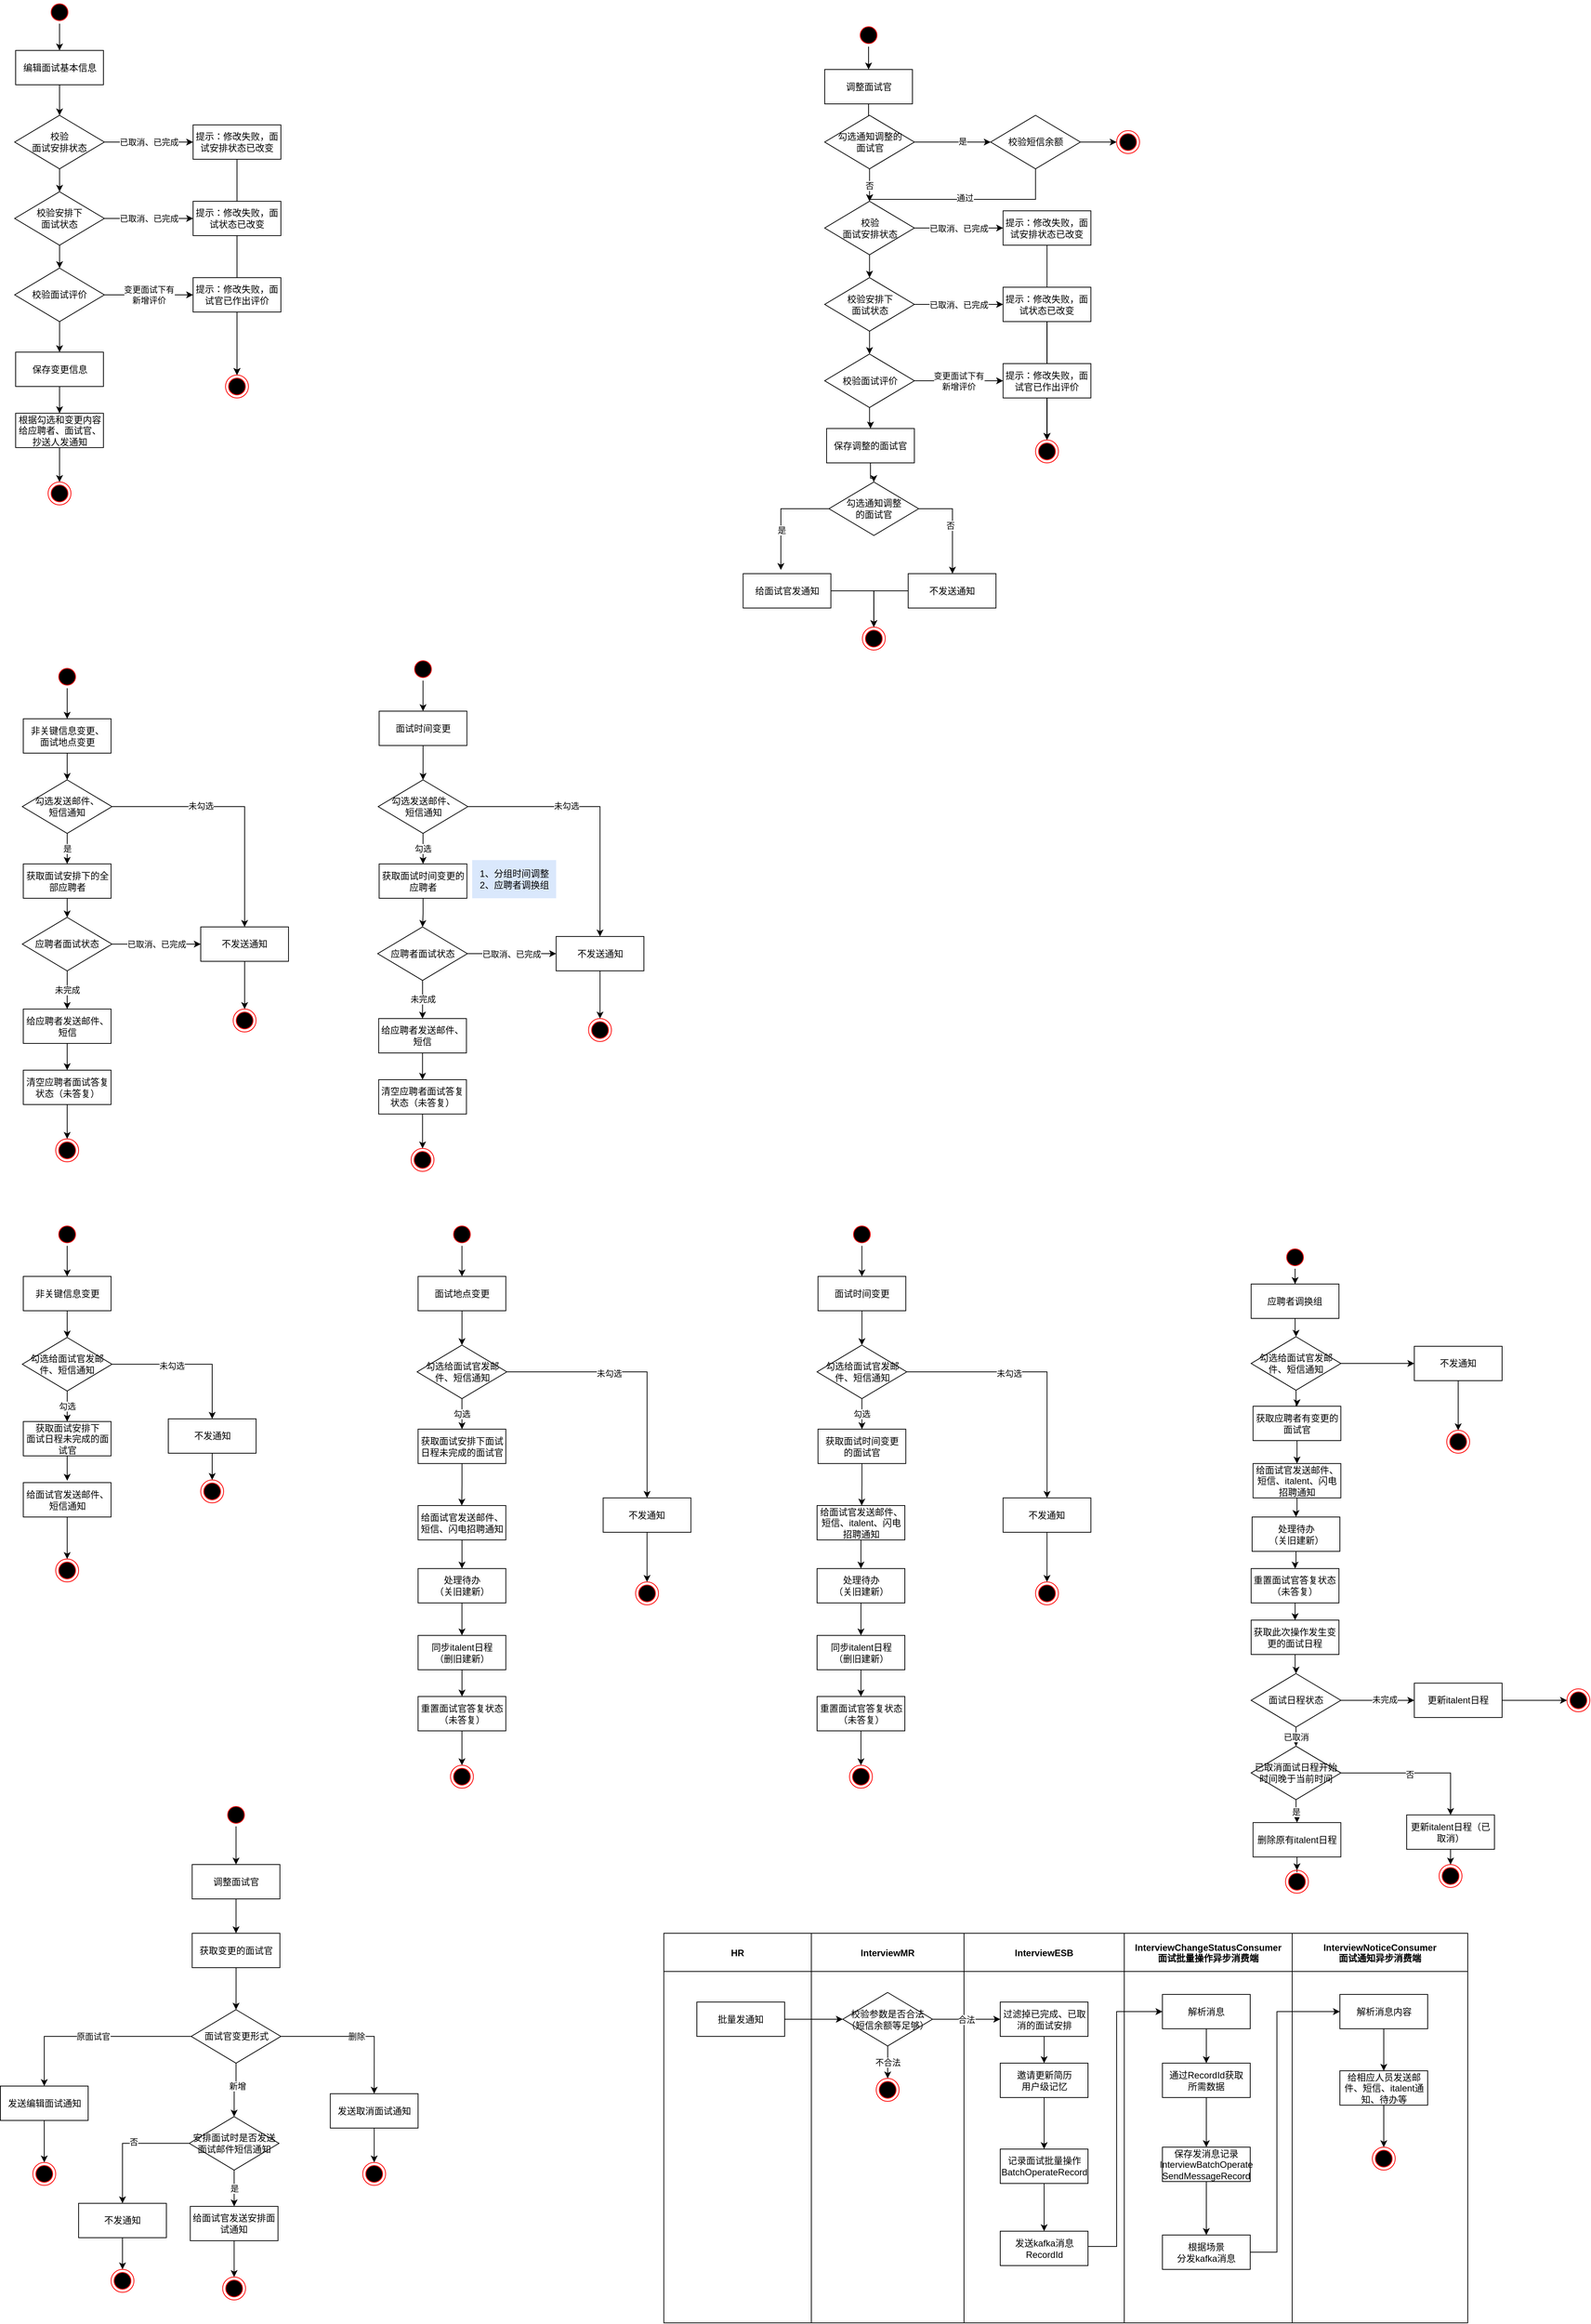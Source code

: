 <mxfile version="14.9.1" type="github">
  <diagram name="Page-1" id="e7e014a7-5840-1c2e-5031-d8a46d1fe8dd">
    <mxGraphModel dx="1038" dy="612" grid="1" gridSize="10" guides="1" tooltips="1" connect="1" arrows="1" fold="1" page="1" pageScale="1" pageWidth="1920" pageHeight="1200" background="none" math="0" shadow="0">
      <root>
        <mxCell id="0" />
        <mxCell id="1" parent="0" />
        <mxCell id="SFdsLE2ytojVS_g6Q4z1-54" value="" style="edgeStyle=orthogonalEdgeStyle;rounded=0;orthogonalLoop=1;jettySize=auto;html=1;" parent="1" source="SFdsLE2ytojVS_g6Q4z1-41" target="SFdsLE2ytojVS_g6Q4z1-47" edge="1">
          <mxGeometry relative="1" as="geometry" />
        </mxCell>
        <mxCell id="SFdsLE2ytojVS_g6Q4z1-41" value="" style="ellipse;html=1;shape=startState;fillColor=#000000;strokeColor=#ff0000;" parent="1" vertex="1">
          <mxGeometry x="130" y="30" width="30" height="30" as="geometry" />
        </mxCell>
        <mxCell id="SFdsLE2ytojVS_g6Q4z1-55" value="" style="edgeStyle=orthogonalEdgeStyle;rounded=0;orthogonalLoop=1;jettySize=auto;html=1;" parent="1" source="SFdsLE2ytojVS_g6Q4z1-47" target="SFdsLE2ytojVS_g6Q4z1-49" edge="1">
          <mxGeometry relative="1" as="geometry" />
        </mxCell>
        <mxCell id="SFdsLE2ytojVS_g6Q4z1-47" value="编辑面试基本信息&lt;br&gt;" style="rounded=0;whiteSpace=wrap;html=1;" parent="1" vertex="1">
          <mxGeometry x="87.5" y="95" width="115" height="45" as="geometry" />
        </mxCell>
        <mxCell id="SFdsLE2ytojVS_g6Q4z1-66" value="" style="edgeStyle=orthogonalEdgeStyle;rounded=0;orthogonalLoop=1;jettySize=auto;html=1;" parent="1" source="SFdsLE2ytojVS_g6Q4z1-48" target="SFdsLE2ytojVS_g6Q4z1-53" edge="1">
          <mxGeometry relative="1" as="geometry" />
        </mxCell>
        <mxCell id="SFdsLE2ytojVS_g6Q4z1-48" value="根据勾选和变更内容给应聘者、面试官、抄送人发通知" style="rounded=0;whiteSpace=wrap;html=1;" parent="1" vertex="1">
          <mxGeometry x="87.5" y="570" width="115" height="45" as="geometry" />
        </mxCell>
        <mxCell id="SFdsLE2ytojVS_g6Q4z1-56" value="" style="edgeStyle=orthogonalEdgeStyle;rounded=0;orthogonalLoop=1;jettySize=auto;html=1;" parent="1" source="SFdsLE2ytojVS_g6Q4z1-49" target="SFdsLE2ytojVS_g6Q4z1-50" edge="1">
          <mxGeometry relative="1" as="geometry" />
        </mxCell>
        <mxCell id="SFdsLE2ytojVS_g6Q4z1-58" value="已取消、已完成" style="edgeStyle=orthogonalEdgeStyle;rounded=0;orthogonalLoop=1;jettySize=auto;html=1;" parent="1" source="SFdsLE2ytojVS_g6Q4z1-49" target="SFdsLE2ytojVS_g6Q4z1-57" edge="1">
          <mxGeometry relative="1" as="geometry">
            <Array as="points">
              <mxPoint x="260" y="215" />
              <mxPoint x="260" y="215" />
            </Array>
          </mxGeometry>
        </mxCell>
        <mxCell id="SFdsLE2ytojVS_g6Q4z1-49" value="校验&lt;br&gt;面试安排状态" style="rhombus;whiteSpace=wrap;html=1;" parent="1" vertex="1">
          <mxGeometry x="86.25" y="180" width="117.5" height="70" as="geometry" />
        </mxCell>
        <mxCell id="SFdsLE2ytojVS_g6Q4z1-60" value="已取消、已完成" style="edgeStyle=orthogonalEdgeStyle;rounded=0;orthogonalLoop=1;jettySize=auto;html=1;" parent="1" source="SFdsLE2ytojVS_g6Q4z1-50" target="SFdsLE2ytojVS_g6Q4z1-59" edge="1">
          <mxGeometry relative="1" as="geometry" />
        </mxCell>
        <mxCell id="SFdsLE2ytojVS_g6Q4z1-61" value="" style="edgeStyle=orthogonalEdgeStyle;rounded=0;orthogonalLoop=1;jettySize=auto;html=1;" parent="1" source="SFdsLE2ytojVS_g6Q4z1-50" target="SFdsLE2ytojVS_g6Q4z1-51" edge="1">
          <mxGeometry relative="1" as="geometry" />
        </mxCell>
        <mxCell id="SFdsLE2ytojVS_g6Q4z1-50" value="校验安排下&lt;br&gt;面试状态" style="rhombus;whiteSpace=wrap;html=1;" parent="1" vertex="1">
          <mxGeometry x="86.25" y="280" width="117.5" height="70" as="geometry" />
        </mxCell>
        <mxCell id="SFdsLE2ytojVS_g6Q4z1-63" value="变更面试下有&lt;br&gt;新增评价" style="edgeStyle=orthogonalEdgeStyle;rounded=0;orthogonalLoop=1;jettySize=auto;html=1;" parent="1" source="SFdsLE2ytojVS_g6Q4z1-51" target="SFdsLE2ytojVS_g6Q4z1-62" edge="1">
          <mxGeometry relative="1" as="geometry" />
        </mxCell>
        <mxCell id="SFdsLE2ytojVS_g6Q4z1-64" value="" style="edgeStyle=orthogonalEdgeStyle;rounded=0;orthogonalLoop=1;jettySize=auto;html=1;" parent="1" source="SFdsLE2ytojVS_g6Q4z1-51" target="SFdsLE2ytojVS_g6Q4z1-52" edge="1">
          <mxGeometry relative="1" as="geometry" />
        </mxCell>
        <mxCell id="SFdsLE2ytojVS_g6Q4z1-51" value="校验面试评价" style="rhombus;whiteSpace=wrap;html=1;" parent="1" vertex="1">
          <mxGeometry x="86.25" y="380" width="117.5" height="70" as="geometry" />
        </mxCell>
        <mxCell id="SFdsLE2ytojVS_g6Q4z1-65" value="" style="edgeStyle=orthogonalEdgeStyle;rounded=0;orthogonalLoop=1;jettySize=auto;html=1;" parent="1" source="SFdsLE2ytojVS_g6Q4z1-52" target="SFdsLE2ytojVS_g6Q4z1-48" edge="1">
          <mxGeometry relative="1" as="geometry" />
        </mxCell>
        <mxCell id="SFdsLE2ytojVS_g6Q4z1-52" value="保存变更信息" style="rounded=0;whiteSpace=wrap;html=1;" parent="1" vertex="1">
          <mxGeometry x="87.5" y="490" width="115" height="45" as="geometry" />
        </mxCell>
        <mxCell id="SFdsLE2ytojVS_g6Q4z1-53" value="" style="ellipse;html=1;shape=endState;fillColor=#000000;strokeColor=#ff0000;" parent="1" vertex="1">
          <mxGeometry x="130" y="660" width="30" height="30" as="geometry" />
        </mxCell>
        <mxCell id="SFdsLE2ytojVS_g6Q4z1-71" style="edgeStyle=orthogonalEdgeStyle;rounded=0;orthogonalLoop=1;jettySize=auto;html=1;" parent="1" source="SFdsLE2ytojVS_g6Q4z1-57" target="SFdsLE2ytojVS_g6Q4z1-67" edge="1">
          <mxGeometry relative="1" as="geometry" />
        </mxCell>
        <mxCell id="SFdsLE2ytojVS_g6Q4z1-57" value="提示：修改失败，面试安排状态已改变" style="rounded=0;whiteSpace=wrap;html=1;" parent="1" vertex="1">
          <mxGeometry x="320" y="192.5" width="115" height="45" as="geometry" />
        </mxCell>
        <mxCell id="SFdsLE2ytojVS_g6Q4z1-69" style="edgeStyle=orthogonalEdgeStyle;rounded=0;orthogonalLoop=1;jettySize=auto;html=1;" parent="1" source="SFdsLE2ytojVS_g6Q4z1-59" target="SFdsLE2ytojVS_g6Q4z1-67" edge="1">
          <mxGeometry relative="1" as="geometry" />
        </mxCell>
        <mxCell id="SFdsLE2ytojVS_g6Q4z1-59" value="提示：修改失败，面试状态已改变" style="rounded=0;whiteSpace=wrap;html=1;" parent="1" vertex="1">
          <mxGeometry x="320" y="292.5" width="115" height="45" as="geometry" />
        </mxCell>
        <mxCell id="SFdsLE2ytojVS_g6Q4z1-68" value="" style="edgeStyle=orthogonalEdgeStyle;rounded=0;orthogonalLoop=1;jettySize=auto;html=1;" parent="1" source="SFdsLE2ytojVS_g6Q4z1-62" target="SFdsLE2ytojVS_g6Q4z1-67" edge="1">
          <mxGeometry relative="1" as="geometry" />
        </mxCell>
        <mxCell id="SFdsLE2ytojVS_g6Q4z1-62" value="提示：修改失败，面试官已作出评价" style="rounded=0;whiteSpace=wrap;html=1;" parent="1" vertex="1">
          <mxGeometry x="320" y="392.5" width="115" height="45" as="geometry" />
        </mxCell>
        <mxCell id="SFdsLE2ytojVS_g6Q4z1-67" value="" style="ellipse;html=1;shape=endState;fillColor=#000000;strokeColor=#ff0000;" parent="1" vertex="1">
          <mxGeometry x="362.5" y="520" width="30" height="30" as="geometry" />
        </mxCell>
        <mxCell id="SFdsLE2ytojVS_g6Q4z1-93" value="" style="edgeStyle=orthogonalEdgeStyle;rounded=0;orthogonalLoop=1;jettySize=auto;html=1;" parent="1" source="SFdsLE2ytojVS_g6Q4z1-72" target="SFdsLE2ytojVS_g6Q4z1-74" edge="1">
          <mxGeometry relative="1" as="geometry" />
        </mxCell>
        <mxCell id="SFdsLE2ytojVS_g6Q4z1-72" value="" style="ellipse;html=1;shape=startState;fillColor=#000000;strokeColor=#ff0000;" parent="1" vertex="1">
          <mxGeometry x="1190" y="60" width="30" height="30" as="geometry" />
        </mxCell>
        <mxCell id="SFdsLE2ytojVS_g6Q4z1-327" value="" style="edgeStyle=orthogonalEdgeStyle;rounded=0;orthogonalLoop=1;jettySize=auto;html=1;fontColor=#000000;" parent="1" source="SFdsLE2ytojVS_g6Q4z1-74" target="SFdsLE2ytojVS_g6Q4z1-286" edge="1">
          <mxGeometry relative="1" as="geometry" />
        </mxCell>
        <mxCell id="SFdsLE2ytojVS_g6Q4z1-74" value="调整面试官" style="rounded=0;whiteSpace=wrap;html=1;" parent="1" vertex="1">
          <mxGeometry x="1147.5" y="120" width="115" height="45" as="geometry" />
        </mxCell>
        <mxCell id="SFdsLE2ytojVS_g6Q4z1-75" value="" style="edgeStyle=orthogonalEdgeStyle;rounded=0;orthogonalLoop=1;jettySize=auto;html=1;" parent="1" source="SFdsLE2ytojVS_g6Q4z1-77" target="SFdsLE2ytojVS_g6Q4z1-80" edge="1">
          <mxGeometry relative="1" as="geometry" />
        </mxCell>
        <mxCell id="SFdsLE2ytojVS_g6Q4z1-76" value="已取消、已完成" style="edgeStyle=orthogonalEdgeStyle;rounded=0;orthogonalLoop=1;jettySize=auto;html=1;" parent="1" source="SFdsLE2ytojVS_g6Q4z1-77" target="SFdsLE2ytojVS_g6Q4z1-83" edge="1">
          <mxGeometry relative="1" as="geometry">
            <Array as="points">
              <mxPoint x="1321.25" y="327.5" />
              <mxPoint x="1321.25" y="327.5" />
            </Array>
          </mxGeometry>
        </mxCell>
        <mxCell id="SFdsLE2ytojVS_g6Q4z1-77" value="校验&lt;br&gt;面试安排状态" style="rhombus;whiteSpace=wrap;html=1;" parent="1" vertex="1">
          <mxGeometry x="1147.5" y="292.5" width="117.5" height="70" as="geometry" />
        </mxCell>
        <mxCell id="SFdsLE2ytojVS_g6Q4z1-78" value="已取消、已完成" style="edgeStyle=orthogonalEdgeStyle;rounded=0;orthogonalLoop=1;jettySize=auto;html=1;" parent="1" source="SFdsLE2ytojVS_g6Q4z1-80" target="SFdsLE2ytojVS_g6Q4z1-84" edge="1">
          <mxGeometry relative="1" as="geometry" />
        </mxCell>
        <mxCell id="SFdsLE2ytojVS_g6Q4z1-79" value="" style="edgeStyle=orthogonalEdgeStyle;rounded=0;orthogonalLoop=1;jettySize=auto;html=1;" parent="1" source="SFdsLE2ytojVS_g6Q4z1-80" target="SFdsLE2ytojVS_g6Q4z1-82" edge="1">
          <mxGeometry relative="1" as="geometry" />
        </mxCell>
        <mxCell id="SFdsLE2ytojVS_g6Q4z1-80" value="校验安排下&lt;br&gt;面试状态" style="rhombus;whiteSpace=wrap;html=1;" parent="1" vertex="1">
          <mxGeometry x="1147.5" y="392.5" width="117.5" height="70" as="geometry" />
        </mxCell>
        <mxCell id="SFdsLE2ytojVS_g6Q4z1-81" value="变更面试下有&lt;br&gt;新增评价" style="edgeStyle=orthogonalEdgeStyle;rounded=0;orthogonalLoop=1;jettySize=auto;html=1;" parent="1" source="SFdsLE2ytojVS_g6Q4z1-82" target="SFdsLE2ytojVS_g6Q4z1-85" edge="1">
          <mxGeometry relative="1" as="geometry" />
        </mxCell>
        <mxCell id="SFdsLE2ytojVS_g6Q4z1-103" value="" style="edgeStyle=orthogonalEdgeStyle;rounded=0;orthogonalLoop=1;jettySize=auto;html=1;" parent="1" source="SFdsLE2ytojVS_g6Q4z1-82" target="SFdsLE2ytojVS_g6Q4z1-95" edge="1">
          <mxGeometry relative="1" as="geometry" />
        </mxCell>
        <mxCell id="SFdsLE2ytojVS_g6Q4z1-82" value="校验面试评价" style="rhombus;whiteSpace=wrap;html=1;" parent="1" vertex="1">
          <mxGeometry x="1147.5" y="492.5" width="117.5" height="70" as="geometry" />
        </mxCell>
        <mxCell id="SFdsLE2ytojVS_g6Q4z1-89" style="edgeStyle=orthogonalEdgeStyle;rounded=0;orthogonalLoop=1;jettySize=auto;html=1;entryX=0.5;entryY=0;entryDx=0;entryDy=0;" parent="1" source="SFdsLE2ytojVS_g6Q4z1-83" target="SFdsLE2ytojVS_g6Q4z1-86" edge="1">
          <mxGeometry relative="1" as="geometry" />
        </mxCell>
        <mxCell id="SFdsLE2ytojVS_g6Q4z1-83" value="提示：修改失败，面试安排状态已改变" style="rounded=0;whiteSpace=wrap;html=1;" parent="1" vertex="1">
          <mxGeometry x="1381.25" y="305" width="115" height="45" as="geometry" />
        </mxCell>
        <mxCell id="SFdsLE2ytojVS_g6Q4z1-88" style="edgeStyle=orthogonalEdgeStyle;rounded=0;orthogonalLoop=1;jettySize=auto;html=1;" parent="1" source="SFdsLE2ytojVS_g6Q4z1-84" target="SFdsLE2ytojVS_g6Q4z1-86" edge="1">
          <mxGeometry relative="1" as="geometry" />
        </mxCell>
        <mxCell id="SFdsLE2ytojVS_g6Q4z1-84" value="提示：修改失败，面试状态已改变" style="rounded=0;whiteSpace=wrap;html=1;" parent="1" vertex="1">
          <mxGeometry x="1381.25" y="405" width="115" height="45" as="geometry" />
        </mxCell>
        <mxCell id="SFdsLE2ytojVS_g6Q4z1-87" value="" style="edgeStyle=orthogonalEdgeStyle;rounded=0;orthogonalLoop=1;jettySize=auto;html=1;" parent="1" source="SFdsLE2ytojVS_g6Q4z1-85" target="SFdsLE2ytojVS_g6Q4z1-86" edge="1">
          <mxGeometry relative="1" as="geometry" />
        </mxCell>
        <mxCell id="SFdsLE2ytojVS_g6Q4z1-85" value="提示：修改失败，面试官已作出评价" style="rounded=0;whiteSpace=wrap;html=1;" parent="1" vertex="1">
          <mxGeometry x="1381.25" y="505" width="115" height="45" as="geometry" />
        </mxCell>
        <mxCell id="SFdsLE2ytojVS_g6Q4z1-86" value="" style="ellipse;html=1;shape=endState;fillColor=#000000;strokeColor=#ff0000;" parent="1" vertex="1">
          <mxGeometry x="1423.75" y="605" width="30" height="30" as="geometry" />
        </mxCell>
        <mxCell id="SFdsLE2ytojVS_g6Q4z1-104" value="" style="edgeStyle=orthogonalEdgeStyle;rounded=0;orthogonalLoop=1;jettySize=auto;html=1;" parent="1" source="SFdsLE2ytojVS_g6Q4z1-95" target="SFdsLE2ytojVS_g6Q4z1-96" edge="1">
          <mxGeometry relative="1" as="geometry" />
        </mxCell>
        <mxCell id="SFdsLE2ytojVS_g6Q4z1-95" value="保存调整的面试官" style="rounded=0;whiteSpace=wrap;html=1;" parent="1" vertex="1">
          <mxGeometry x="1150" y="590" width="115" height="45" as="geometry" />
        </mxCell>
        <mxCell id="SFdsLE2ytojVS_g6Q4z1-109" style="edgeStyle=orthogonalEdgeStyle;rounded=0;orthogonalLoop=1;jettySize=auto;html=1;" parent="1" source="SFdsLE2ytojVS_g6Q4z1-96" target="SFdsLE2ytojVS_g6Q4z1-108" edge="1">
          <mxGeometry relative="1" as="geometry">
            <Array as="points">
              <mxPoint x="1314.88" y="695" />
            </Array>
          </mxGeometry>
        </mxCell>
        <mxCell id="SFdsLE2ytojVS_g6Q4z1-110" value="否" style="edgeLabel;html=1;align=center;verticalAlign=middle;resizable=0;points=[];" parent="SFdsLE2ytojVS_g6Q4z1-109" vertex="1" connectable="0">
          <mxGeometry x="0.028" y="-3" relative="1" as="geometry">
            <mxPoint as="offset" />
          </mxGeometry>
        </mxCell>
        <mxCell id="SFdsLE2ytojVS_g6Q4z1-111" style="edgeStyle=orthogonalEdgeStyle;rounded=0;orthogonalLoop=1;jettySize=auto;html=1;entryX=0.43;entryY=-0.107;entryDx=0;entryDy=0;entryPerimeter=0;" parent="1" source="SFdsLE2ytojVS_g6Q4z1-96" target="SFdsLE2ytojVS_g6Q4z1-98" edge="1">
          <mxGeometry relative="1" as="geometry">
            <Array as="points">
              <mxPoint x="1089.88" y="695" />
            </Array>
          </mxGeometry>
        </mxCell>
        <mxCell id="SFdsLE2ytojVS_g6Q4z1-112" value="是" style="edgeLabel;html=1;align=center;verticalAlign=middle;resizable=0;points=[];" parent="SFdsLE2ytojVS_g6Q4z1-111" vertex="1" connectable="0">
          <mxGeometry x="0.274" y="1" relative="1" as="geometry">
            <mxPoint as="offset" />
          </mxGeometry>
        </mxCell>
        <mxCell id="SFdsLE2ytojVS_g6Q4z1-96" value="勾选通知调整&lt;br&gt;的面试官" style="rhombus;whiteSpace=wrap;html=1;" parent="1" vertex="1">
          <mxGeometry x="1153.13" y="660" width="117.5" height="70" as="geometry" />
        </mxCell>
        <mxCell id="U0ymZwaYGCfwbB4ao4K9-2" style="edgeStyle=orthogonalEdgeStyle;rounded=0;orthogonalLoop=1;jettySize=auto;html=1;entryX=0.5;entryY=0;entryDx=0;entryDy=0;" edge="1" parent="1" source="SFdsLE2ytojVS_g6Q4z1-98" target="SFdsLE2ytojVS_g6Q4z1-106">
          <mxGeometry relative="1" as="geometry" />
        </mxCell>
        <mxCell id="SFdsLE2ytojVS_g6Q4z1-98" value="给面试官发通知" style="rounded=0;whiteSpace=wrap;html=1;" parent="1" vertex="1">
          <mxGeometry x="1040.63" y="780" width="115" height="45" as="geometry" />
        </mxCell>
        <mxCell id="SFdsLE2ytojVS_g6Q4z1-106" value="" style="ellipse;html=1;shape=endState;fillColor=#000000;strokeColor=#ff0000;" parent="1" vertex="1">
          <mxGeometry x="1196.88" y="850" width="30" height="30" as="geometry" />
        </mxCell>
        <mxCell id="U0ymZwaYGCfwbB4ao4K9-1" style="edgeStyle=orthogonalEdgeStyle;rounded=0;orthogonalLoop=1;jettySize=auto;html=1;entryX=0.5;entryY=0;entryDx=0;entryDy=0;" edge="1" parent="1" source="SFdsLE2ytojVS_g6Q4z1-108" target="SFdsLE2ytojVS_g6Q4z1-106">
          <mxGeometry relative="1" as="geometry" />
        </mxCell>
        <mxCell id="SFdsLE2ytojVS_g6Q4z1-108" value="不发送通知" style="rounded=0;whiteSpace=wrap;html=1;" parent="1" vertex="1">
          <mxGeometry x="1256.88" y="780" width="115" height="45" as="geometry" />
        </mxCell>
        <mxCell id="SFdsLE2ytojVS_g6Q4z1-125" value="" style="edgeStyle=orthogonalEdgeStyle;rounded=0;orthogonalLoop=1;jettySize=auto;html=1;" parent="1" source="SFdsLE2ytojVS_g6Q4z1-116" target="SFdsLE2ytojVS_g6Q4z1-118" edge="1">
          <mxGeometry relative="1" as="geometry" />
        </mxCell>
        <mxCell id="SFdsLE2ytojVS_g6Q4z1-116" value="" style="ellipse;html=1;shape=startState;fillColor=#000000;strokeColor=#ff0000;" parent="1" vertex="1">
          <mxGeometry x="140" y="900" width="30" height="30" as="geometry" />
        </mxCell>
        <mxCell id="SFdsLE2ytojVS_g6Q4z1-126" value="" style="edgeStyle=orthogonalEdgeStyle;rounded=0;orthogonalLoop=1;jettySize=auto;html=1;" parent="1" source="SFdsLE2ytojVS_g6Q4z1-118" target="SFdsLE2ytojVS_g6Q4z1-122" edge="1">
          <mxGeometry relative="1" as="geometry" />
        </mxCell>
        <mxCell id="SFdsLE2ytojVS_g6Q4z1-118" value="非关键信息变更、&lt;br&gt;面试地点变更" style="rounded=0;whiteSpace=wrap;html=1;" parent="1" vertex="1">
          <mxGeometry x="97.5" y="970" width="115" height="45" as="geometry" />
        </mxCell>
        <mxCell id="SFdsLE2ytojVS_g6Q4z1-128" value="" style="edgeStyle=orthogonalEdgeStyle;rounded=0;orthogonalLoop=1;jettySize=auto;html=1;" parent="1" source="SFdsLE2ytojVS_g6Q4z1-119" target="SFdsLE2ytojVS_g6Q4z1-120" edge="1">
          <mxGeometry relative="1" as="geometry" />
        </mxCell>
        <mxCell id="SFdsLE2ytojVS_g6Q4z1-119" value="获取面试安排下的全部应聘者" style="rounded=0;whiteSpace=wrap;html=1;" parent="1" vertex="1">
          <mxGeometry x="97.5" y="1160" width="115" height="45" as="geometry" />
        </mxCell>
        <mxCell id="SFdsLE2ytojVS_g6Q4z1-129" value="未完成" style="edgeStyle=orthogonalEdgeStyle;rounded=0;orthogonalLoop=1;jettySize=auto;html=1;" parent="1" source="SFdsLE2ytojVS_g6Q4z1-120" target="SFdsLE2ytojVS_g6Q4z1-121" edge="1">
          <mxGeometry relative="1" as="geometry" />
        </mxCell>
        <mxCell id="SFdsLE2ytojVS_g6Q4z1-136" value="已取消、已完成" style="edgeStyle=orthogonalEdgeStyle;rounded=0;orthogonalLoop=1;jettySize=auto;html=1;" parent="1" source="SFdsLE2ytojVS_g6Q4z1-120" target="SFdsLE2ytojVS_g6Q4z1-133" edge="1">
          <mxGeometry relative="1" as="geometry" />
        </mxCell>
        <mxCell id="SFdsLE2ytojVS_g6Q4z1-120" value="应聘者面试状态" style="rhombus;whiteSpace=wrap;html=1;" parent="1" vertex="1">
          <mxGeometry x="96.25" y="1230" width="117.5" height="70" as="geometry" />
        </mxCell>
        <mxCell id="SFdsLE2ytojVS_g6Q4z1-131" value="" style="edgeStyle=orthogonalEdgeStyle;rounded=0;orthogonalLoop=1;jettySize=auto;html=1;" parent="1" source="SFdsLE2ytojVS_g6Q4z1-121" target="SFdsLE2ytojVS_g6Q4z1-123" edge="1">
          <mxGeometry relative="1" as="geometry" />
        </mxCell>
        <mxCell id="SFdsLE2ytojVS_g6Q4z1-121" value="给应聘者发送邮件、短信" style="rounded=0;whiteSpace=wrap;html=1;" parent="1" vertex="1">
          <mxGeometry x="97.5" y="1350" width="115" height="45" as="geometry" />
        </mxCell>
        <mxCell id="SFdsLE2ytojVS_g6Q4z1-127" value="是" style="edgeStyle=orthogonalEdgeStyle;rounded=0;orthogonalLoop=1;jettySize=auto;html=1;" parent="1" source="SFdsLE2ytojVS_g6Q4z1-122" target="SFdsLE2ytojVS_g6Q4z1-119" edge="1">
          <mxGeometry relative="1" as="geometry" />
        </mxCell>
        <mxCell id="SFdsLE2ytojVS_g6Q4z1-134" style="edgeStyle=orthogonalEdgeStyle;rounded=0;orthogonalLoop=1;jettySize=auto;html=1;" parent="1" source="SFdsLE2ytojVS_g6Q4z1-122" target="SFdsLE2ytojVS_g6Q4z1-133" edge="1">
          <mxGeometry relative="1" as="geometry" />
        </mxCell>
        <mxCell id="SFdsLE2ytojVS_g6Q4z1-135" value="未勾选" style="edgeLabel;html=1;align=center;verticalAlign=middle;resizable=0;points=[];" parent="SFdsLE2ytojVS_g6Q4z1-134" vertex="1" connectable="0">
          <mxGeometry x="-0.303" y="1" relative="1" as="geometry">
            <mxPoint as="offset" />
          </mxGeometry>
        </mxCell>
        <mxCell id="SFdsLE2ytojVS_g6Q4z1-122" value="勾选发送邮件、&lt;br&gt;短信通知" style="rhombus;whiteSpace=wrap;html=1;" parent="1" vertex="1">
          <mxGeometry x="96.25" y="1050" width="117.5" height="70" as="geometry" />
        </mxCell>
        <mxCell id="SFdsLE2ytojVS_g6Q4z1-132" value="" style="edgeStyle=orthogonalEdgeStyle;rounded=0;orthogonalLoop=1;jettySize=auto;html=1;" parent="1" source="SFdsLE2ytojVS_g6Q4z1-123" target="SFdsLE2ytojVS_g6Q4z1-124" edge="1">
          <mxGeometry relative="1" as="geometry" />
        </mxCell>
        <mxCell id="SFdsLE2ytojVS_g6Q4z1-123" value="清空应聘者面试答复状态（未答复）" style="rounded=0;whiteSpace=wrap;html=1;" parent="1" vertex="1">
          <mxGeometry x="97.5" y="1430" width="115" height="45" as="geometry" />
        </mxCell>
        <mxCell id="SFdsLE2ytojVS_g6Q4z1-124" value="" style="ellipse;html=1;shape=endState;fillColor=#000000;strokeColor=#ff0000;" parent="1" vertex="1">
          <mxGeometry x="140" y="1520" width="30" height="30" as="geometry" />
        </mxCell>
        <mxCell id="SFdsLE2ytojVS_g6Q4z1-140" value="" style="edgeStyle=orthogonalEdgeStyle;rounded=0;orthogonalLoop=1;jettySize=auto;html=1;" parent="1" source="SFdsLE2ytojVS_g6Q4z1-133" target="SFdsLE2ytojVS_g6Q4z1-137" edge="1">
          <mxGeometry relative="1" as="geometry" />
        </mxCell>
        <mxCell id="SFdsLE2ytojVS_g6Q4z1-133" value="不发送通知" style="rounded=0;whiteSpace=wrap;html=1;" parent="1" vertex="1">
          <mxGeometry x="330" y="1242.5" width="115" height="45" as="geometry" />
        </mxCell>
        <mxCell id="SFdsLE2ytojVS_g6Q4z1-137" value="" style="ellipse;html=1;shape=endState;fillColor=#000000;strokeColor=#ff0000;" parent="1" vertex="1">
          <mxGeometry x="372.5" y="1350" width="30" height="30" as="geometry" />
        </mxCell>
        <mxCell id="SFdsLE2ytojVS_g6Q4z1-157" value="" style="edgeStyle=orthogonalEdgeStyle;rounded=0;orthogonalLoop=1;jettySize=auto;html=1;" parent="1" source="SFdsLE2ytojVS_g6Q4z1-141" target="SFdsLE2ytojVS_g6Q4z1-143" edge="1">
          <mxGeometry relative="1" as="geometry" />
        </mxCell>
        <mxCell id="SFdsLE2ytojVS_g6Q4z1-141" value="" style="ellipse;html=1;shape=startState;fillColor=#000000;strokeColor=#ff0000;" parent="1" vertex="1">
          <mxGeometry x="606.25" y="890" width="30" height="30" as="geometry" />
        </mxCell>
        <mxCell id="SFdsLE2ytojVS_g6Q4z1-158" value="" style="edgeStyle=orthogonalEdgeStyle;rounded=0;orthogonalLoop=1;jettySize=auto;html=1;" parent="1" source="SFdsLE2ytojVS_g6Q4z1-143" target="SFdsLE2ytojVS_g6Q4z1-144" edge="1">
          <mxGeometry relative="1" as="geometry" />
        </mxCell>
        <mxCell id="SFdsLE2ytojVS_g6Q4z1-143" value="面试时间变更" style="rounded=0;whiteSpace=wrap;html=1;" parent="1" vertex="1">
          <mxGeometry x="563.75" y="960" width="115" height="45" as="geometry" />
        </mxCell>
        <mxCell id="SFdsLE2ytojVS_g6Q4z1-159" value="勾选" style="edgeStyle=orthogonalEdgeStyle;rounded=0;orthogonalLoop=1;jettySize=auto;html=1;" parent="1" source="SFdsLE2ytojVS_g6Q4z1-144" target="SFdsLE2ytojVS_g6Q4z1-145" edge="1">
          <mxGeometry relative="1" as="geometry" />
        </mxCell>
        <mxCell id="SFdsLE2ytojVS_g6Q4z1-161" style="edgeStyle=orthogonalEdgeStyle;rounded=0;orthogonalLoop=1;jettySize=auto;html=1;" parent="1" source="SFdsLE2ytojVS_g6Q4z1-144" target="SFdsLE2ytojVS_g6Q4z1-155" edge="1">
          <mxGeometry relative="1" as="geometry" />
        </mxCell>
        <mxCell id="SFdsLE2ytojVS_g6Q4z1-162" value="未勾选" style="edgeLabel;html=1;align=center;verticalAlign=middle;resizable=0;points=[];" parent="SFdsLE2ytojVS_g6Q4z1-161" vertex="1" connectable="0">
          <mxGeometry x="-0.247" y="1" relative="1" as="geometry">
            <mxPoint as="offset" />
          </mxGeometry>
        </mxCell>
        <mxCell id="SFdsLE2ytojVS_g6Q4z1-144" value="勾选发送邮件、&lt;br&gt;短信通知" style="rhombus;whiteSpace=wrap;html=1;" parent="1" vertex="1">
          <mxGeometry x="562.5" y="1050" width="117.5" height="70" as="geometry" />
        </mxCell>
        <mxCell id="SFdsLE2ytojVS_g6Q4z1-160" value="" style="edgeStyle=orthogonalEdgeStyle;rounded=0;orthogonalLoop=1;jettySize=auto;html=1;" parent="1" source="SFdsLE2ytojVS_g6Q4z1-145" target="SFdsLE2ytojVS_g6Q4z1-148" edge="1">
          <mxGeometry relative="1" as="geometry" />
        </mxCell>
        <mxCell id="SFdsLE2ytojVS_g6Q4z1-145" value="获取面试时间变更的应聘者" style="rounded=0;whiteSpace=wrap;html=1;" parent="1" vertex="1">
          <mxGeometry x="563.75" y="1160" width="115" height="45" as="geometry" />
        </mxCell>
        <mxCell id="SFdsLE2ytojVS_g6Q4z1-146" value="未完成" style="edgeStyle=orthogonalEdgeStyle;rounded=0;orthogonalLoop=1;jettySize=auto;html=1;" parent="1" source="SFdsLE2ytojVS_g6Q4z1-148" target="SFdsLE2ytojVS_g6Q4z1-150" edge="1">
          <mxGeometry relative="1" as="geometry" />
        </mxCell>
        <mxCell id="SFdsLE2ytojVS_g6Q4z1-147" value="已取消、已完成" style="edgeStyle=orthogonalEdgeStyle;rounded=0;orthogonalLoop=1;jettySize=auto;html=1;" parent="1" source="SFdsLE2ytojVS_g6Q4z1-148" target="SFdsLE2ytojVS_g6Q4z1-155" edge="1">
          <mxGeometry relative="1" as="geometry" />
        </mxCell>
        <mxCell id="SFdsLE2ytojVS_g6Q4z1-148" value="应聘者面试状态" style="rhombus;whiteSpace=wrap;html=1;" parent="1" vertex="1">
          <mxGeometry x="561.88" y="1242.5" width="117.5" height="70" as="geometry" />
        </mxCell>
        <mxCell id="SFdsLE2ytojVS_g6Q4z1-149" value="" style="edgeStyle=orthogonalEdgeStyle;rounded=0;orthogonalLoop=1;jettySize=auto;html=1;" parent="1" source="SFdsLE2ytojVS_g6Q4z1-150" target="SFdsLE2ytojVS_g6Q4z1-152" edge="1">
          <mxGeometry relative="1" as="geometry" />
        </mxCell>
        <mxCell id="SFdsLE2ytojVS_g6Q4z1-150" value="给应聘者发送邮件、短信" style="rounded=0;whiteSpace=wrap;html=1;" parent="1" vertex="1">
          <mxGeometry x="563.13" y="1362.5" width="115" height="45" as="geometry" />
        </mxCell>
        <mxCell id="SFdsLE2ytojVS_g6Q4z1-151" value="" style="edgeStyle=orthogonalEdgeStyle;rounded=0;orthogonalLoop=1;jettySize=auto;html=1;" parent="1" source="SFdsLE2ytojVS_g6Q4z1-152" target="SFdsLE2ytojVS_g6Q4z1-153" edge="1">
          <mxGeometry relative="1" as="geometry" />
        </mxCell>
        <mxCell id="SFdsLE2ytojVS_g6Q4z1-152" value="清空应聘者面试答复状态（未答复）" style="rounded=0;whiteSpace=wrap;html=1;" parent="1" vertex="1">
          <mxGeometry x="563.13" y="1442.5" width="115" height="45" as="geometry" />
        </mxCell>
        <mxCell id="SFdsLE2ytojVS_g6Q4z1-153" value="" style="ellipse;html=1;shape=endState;fillColor=#000000;strokeColor=#ff0000;" parent="1" vertex="1">
          <mxGeometry x="605.63" y="1532.5" width="30" height="30" as="geometry" />
        </mxCell>
        <mxCell id="SFdsLE2ytojVS_g6Q4z1-154" value="" style="edgeStyle=orthogonalEdgeStyle;rounded=0;orthogonalLoop=1;jettySize=auto;html=1;" parent="1" source="SFdsLE2ytojVS_g6Q4z1-155" target="SFdsLE2ytojVS_g6Q4z1-156" edge="1">
          <mxGeometry relative="1" as="geometry" />
        </mxCell>
        <mxCell id="SFdsLE2ytojVS_g6Q4z1-155" value="不发送通知" style="rounded=0;whiteSpace=wrap;html=1;" parent="1" vertex="1">
          <mxGeometry x="795.63" y="1255" width="115" height="45" as="geometry" />
        </mxCell>
        <mxCell id="SFdsLE2ytojVS_g6Q4z1-156" value="" style="ellipse;html=1;shape=endState;fillColor=#000000;strokeColor=#ff0000;" parent="1" vertex="1">
          <mxGeometry x="838.13" y="1362.5" width="30" height="30" as="geometry" />
        </mxCell>
        <mxCell id="SFdsLE2ytojVS_g6Q4z1-163" value="1、分组时间调整&lt;br&gt;2、应聘者调换组" style="text;align=center;verticalAlign=middle;rounded=0;fillColor=#dae8fc;whiteSpace=wrap;html=1;" parent="1" vertex="1">
          <mxGeometry x="685.63" y="1155" width="110" height="50" as="geometry" />
        </mxCell>
        <mxCell id="SFdsLE2ytojVS_g6Q4z1-173" value="" style="edgeStyle=orthogonalEdgeStyle;rounded=0;orthogonalLoop=1;jettySize=auto;html=1;fontColor=#000000;" parent="1" source="SFdsLE2ytojVS_g6Q4z1-164" target="SFdsLE2ytojVS_g6Q4z1-166" edge="1">
          <mxGeometry relative="1" as="geometry" />
        </mxCell>
        <mxCell id="SFdsLE2ytojVS_g6Q4z1-164" value="" style="ellipse;html=1;shape=startState;fillColor=#000000;strokeColor=#ff0000;fontColor=#000000;" parent="1" vertex="1">
          <mxGeometry x="140" y="1630" width="30" height="30" as="geometry" />
        </mxCell>
        <mxCell id="SFdsLE2ytojVS_g6Q4z1-174" value="" style="edgeStyle=orthogonalEdgeStyle;rounded=0;orthogonalLoop=1;jettySize=auto;html=1;fontColor=#000000;" parent="1" source="SFdsLE2ytojVS_g6Q4z1-166" target="SFdsLE2ytojVS_g6Q4z1-167" edge="1">
          <mxGeometry relative="1" as="geometry" />
        </mxCell>
        <mxCell id="SFdsLE2ytojVS_g6Q4z1-166" value="非关键信息变更" style="rounded=0;whiteSpace=wrap;html=1;" parent="1" vertex="1">
          <mxGeometry x="97.5" y="1700" width="115" height="45" as="geometry" />
        </mxCell>
        <mxCell id="SFdsLE2ytojVS_g6Q4z1-175" value="勾选" style="edgeStyle=orthogonalEdgeStyle;rounded=0;orthogonalLoop=1;jettySize=auto;html=1;fontColor=#000000;" parent="1" source="SFdsLE2ytojVS_g6Q4z1-167" target="SFdsLE2ytojVS_g6Q4z1-168" edge="1">
          <mxGeometry relative="1" as="geometry" />
        </mxCell>
        <mxCell id="SFdsLE2ytojVS_g6Q4z1-180" style="edgeStyle=orthogonalEdgeStyle;rounded=0;orthogonalLoop=1;jettySize=auto;html=1;fontColor=#000000;" parent="1" source="SFdsLE2ytojVS_g6Q4z1-167" target="SFdsLE2ytojVS_g6Q4z1-171" edge="1">
          <mxGeometry relative="1" as="geometry" />
        </mxCell>
        <mxCell id="SFdsLE2ytojVS_g6Q4z1-181" value="未勾选" style="edgeLabel;html=1;align=center;verticalAlign=middle;resizable=0;points=[];fontColor=#000000;" parent="SFdsLE2ytojVS_g6Q4z1-180" vertex="1" connectable="0">
          <mxGeometry x="-0.235" y="-2" relative="1" as="geometry">
            <mxPoint as="offset" />
          </mxGeometry>
        </mxCell>
        <mxCell id="SFdsLE2ytojVS_g6Q4z1-167" value="勾选给面试官发邮件、短信通知" style="rhombus;whiteSpace=wrap;html=1;" parent="1" vertex="1">
          <mxGeometry x="96.25" y="1780" width="117.5" height="70" as="geometry" />
        </mxCell>
        <mxCell id="SFdsLE2ytojVS_g6Q4z1-176" value="" style="edgeStyle=orthogonalEdgeStyle;rounded=0;orthogonalLoop=1;jettySize=auto;html=1;fontColor=#000000;" parent="1" source="SFdsLE2ytojVS_g6Q4z1-168" edge="1">
          <mxGeometry relative="1" as="geometry">
            <mxPoint x="155.1" y="1967.56" as="targetPoint" />
          </mxGeometry>
        </mxCell>
        <mxCell id="SFdsLE2ytojVS_g6Q4z1-168" value="获取面试安排下&lt;br&gt;面试日程未完成的面试官" style="rounded=0;whiteSpace=wrap;html=1;" parent="1" vertex="1">
          <mxGeometry x="97.5" y="1890" width="115" height="45" as="geometry" />
        </mxCell>
        <mxCell id="SFdsLE2ytojVS_g6Q4z1-182" value="" style="edgeStyle=orthogonalEdgeStyle;rounded=0;orthogonalLoop=1;jettySize=auto;html=1;fontColor=#000000;" parent="1" source="SFdsLE2ytojVS_g6Q4z1-170" target="SFdsLE2ytojVS_g6Q4z1-172" edge="1">
          <mxGeometry relative="1" as="geometry" />
        </mxCell>
        <mxCell id="SFdsLE2ytojVS_g6Q4z1-170" value="给面试官发送邮件、短信通知" style="rounded=0;whiteSpace=wrap;html=1;" parent="1" vertex="1">
          <mxGeometry x="97.5" y="1970" width="115" height="45" as="geometry" />
        </mxCell>
        <mxCell id="SFdsLE2ytojVS_g6Q4z1-184" value="" style="edgeStyle=orthogonalEdgeStyle;rounded=0;orthogonalLoop=1;jettySize=auto;html=1;fontColor=#000000;" parent="1" source="SFdsLE2ytojVS_g6Q4z1-171" target="SFdsLE2ytojVS_g6Q4z1-183" edge="1">
          <mxGeometry relative="1" as="geometry" />
        </mxCell>
        <mxCell id="SFdsLE2ytojVS_g6Q4z1-171" value="不发通知" style="rounded=0;whiteSpace=wrap;html=1;" parent="1" vertex="1">
          <mxGeometry x="287.5" y="1886.5" width="115" height="45" as="geometry" />
        </mxCell>
        <mxCell id="SFdsLE2ytojVS_g6Q4z1-172" value="" style="ellipse;html=1;shape=endState;fillColor=#000000;strokeColor=#ff0000;fontColor=#000000;" parent="1" vertex="1">
          <mxGeometry x="140" y="2070" width="30" height="30" as="geometry" />
        </mxCell>
        <mxCell id="SFdsLE2ytojVS_g6Q4z1-178" style="edgeStyle=orthogonalEdgeStyle;rounded=0;orthogonalLoop=1;jettySize=auto;html=1;exitX=0.5;exitY=1;exitDx=0;exitDy=0;fontColor=#000000;" parent="1" source="SFdsLE2ytojVS_g6Q4z1-171" target="SFdsLE2ytojVS_g6Q4z1-171" edge="1">
          <mxGeometry relative="1" as="geometry" />
        </mxCell>
        <mxCell id="SFdsLE2ytojVS_g6Q4z1-183" value="" style="ellipse;html=1;shape=endState;fillColor=#000000;strokeColor=#ff0000;fontColor=#000000;" parent="1" vertex="1">
          <mxGeometry x="330" y="1966.5" width="30" height="30" as="geometry" />
        </mxCell>
        <mxCell id="SFdsLE2ytojVS_g6Q4z1-212" value="" style="edgeStyle=orthogonalEdgeStyle;rounded=0;orthogonalLoop=1;jettySize=auto;html=1;fontColor=#000000;" parent="1" source="SFdsLE2ytojVS_g6Q4z1-185" target="SFdsLE2ytojVS_g6Q4z1-187" edge="1">
          <mxGeometry relative="1" as="geometry" />
        </mxCell>
        <mxCell id="SFdsLE2ytojVS_g6Q4z1-185" value="" style="ellipse;html=1;shape=startState;fillColor=#000000;strokeColor=#ff0000;fontColor=#000000;" parent="1" vertex="1">
          <mxGeometry x="657.25" y="1630" width="30" height="30" as="geometry" />
        </mxCell>
        <mxCell id="SFdsLE2ytojVS_g6Q4z1-213" value="" style="edgeStyle=orthogonalEdgeStyle;rounded=0;orthogonalLoop=1;jettySize=auto;html=1;fontColor=#000000;" parent="1" source="SFdsLE2ytojVS_g6Q4z1-187" target="SFdsLE2ytojVS_g6Q4z1-191" edge="1">
          <mxGeometry relative="1" as="geometry" />
        </mxCell>
        <mxCell id="SFdsLE2ytojVS_g6Q4z1-187" value="面试地点变更" style="rounded=0;whiteSpace=wrap;html=1;" parent="1" vertex="1">
          <mxGeometry x="614.75" y="1700" width="115" height="45" as="geometry" />
        </mxCell>
        <mxCell id="SFdsLE2ytojVS_g6Q4z1-188" value="勾选" style="edgeStyle=orthogonalEdgeStyle;rounded=0;orthogonalLoop=1;jettySize=auto;html=1;fontColor=#000000;" parent="1" source="SFdsLE2ytojVS_g6Q4z1-191" target="SFdsLE2ytojVS_g6Q4z1-193" edge="1">
          <mxGeometry relative="1" as="geometry" />
        </mxCell>
        <mxCell id="SFdsLE2ytojVS_g6Q4z1-189" style="edgeStyle=orthogonalEdgeStyle;rounded=0;orthogonalLoop=1;jettySize=auto;html=1;fontColor=#000000;" parent="1" source="SFdsLE2ytojVS_g6Q4z1-191" target="SFdsLE2ytojVS_g6Q4z1-200" edge="1">
          <mxGeometry relative="1" as="geometry" />
        </mxCell>
        <mxCell id="SFdsLE2ytojVS_g6Q4z1-190" value="未勾选" style="edgeLabel;html=1;align=center;verticalAlign=middle;resizable=0;points=[];fontColor=#000000;" parent="SFdsLE2ytojVS_g6Q4z1-189" vertex="1" connectable="0">
          <mxGeometry x="-0.235" y="-2" relative="1" as="geometry">
            <mxPoint as="offset" />
          </mxGeometry>
        </mxCell>
        <mxCell id="SFdsLE2ytojVS_g6Q4z1-191" value="勾选给面试官发邮件、短信通知" style="rhombus;whiteSpace=wrap;html=1;" parent="1" vertex="1">
          <mxGeometry x="613.5" y="1790" width="117.5" height="70" as="geometry" />
        </mxCell>
        <mxCell id="SFdsLE2ytojVS_g6Q4z1-192" value="" style="edgeStyle=orthogonalEdgeStyle;rounded=0;orthogonalLoop=1;jettySize=auto;html=1;fontColor=#000000;" parent="1" source="SFdsLE2ytojVS_g6Q4z1-193" edge="1">
          <mxGeometry relative="1" as="geometry">
            <mxPoint x="672" y="2000" as="targetPoint" />
          </mxGeometry>
        </mxCell>
        <mxCell id="SFdsLE2ytojVS_g6Q4z1-193" value="获取面试安排下面试日程未完成的面试官" style="rounded=0;whiteSpace=wrap;html=1;" parent="1" vertex="1">
          <mxGeometry x="614.75" y="1900" width="115" height="45" as="geometry" />
        </mxCell>
        <mxCell id="SFdsLE2ytojVS_g6Q4z1-207" value="" style="edgeStyle=orthogonalEdgeStyle;rounded=0;orthogonalLoop=1;jettySize=auto;html=1;fontColor=#000000;" parent="1" source="SFdsLE2ytojVS_g6Q4z1-198" target="SFdsLE2ytojVS_g6Q4z1-204" edge="1">
          <mxGeometry relative="1" as="geometry" />
        </mxCell>
        <mxCell id="SFdsLE2ytojVS_g6Q4z1-198" value="给面试官发送邮件、短信、闪电招聘通知" style="rounded=0;whiteSpace=wrap;html=1;" parent="1" vertex="1">
          <mxGeometry x="614.75" y="2000" width="115" height="45" as="geometry" />
        </mxCell>
        <mxCell id="SFdsLE2ytojVS_g6Q4z1-199" value="" style="edgeStyle=orthogonalEdgeStyle;rounded=0;orthogonalLoop=1;jettySize=auto;html=1;fontColor=#000000;" parent="1" source="SFdsLE2ytojVS_g6Q4z1-200" target="SFdsLE2ytojVS_g6Q4z1-203" edge="1">
          <mxGeometry relative="1" as="geometry" />
        </mxCell>
        <mxCell id="SFdsLE2ytojVS_g6Q4z1-200" value="不发通知" style="rounded=0;whiteSpace=wrap;html=1;" parent="1" vertex="1">
          <mxGeometry x="857.25" y="1990" width="115" height="45" as="geometry" />
        </mxCell>
        <mxCell id="SFdsLE2ytojVS_g6Q4z1-201" value="" style="ellipse;html=1;shape=endState;fillColor=#000000;strokeColor=#ff0000;fontColor=#000000;" parent="1" vertex="1">
          <mxGeometry x="657.25" y="2340" width="30" height="30" as="geometry" />
        </mxCell>
        <mxCell id="SFdsLE2ytojVS_g6Q4z1-202" style="edgeStyle=orthogonalEdgeStyle;rounded=0;orthogonalLoop=1;jettySize=auto;html=1;exitX=0.5;exitY=1;exitDx=0;exitDy=0;fontColor=#000000;" parent="1" source="SFdsLE2ytojVS_g6Q4z1-200" target="SFdsLE2ytojVS_g6Q4z1-200" edge="1">
          <mxGeometry relative="1" as="geometry" />
        </mxCell>
        <mxCell id="SFdsLE2ytojVS_g6Q4z1-203" value="" style="ellipse;html=1;shape=endState;fillColor=#000000;strokeColor=#ff0000;fontColor=#000000;" parent="1" vertex="1">
          <mxGeometry x="899.75" y="2100" width="30" height="30" as="geometry" />
        </mxCell>
        <mxCell id="SFdsLE2ytojVS_g6Q4z1-208" value="" style="edgeStyle=orthogonalEdgeStyle;rounded=0;orthogonalLoop=1;jettySize=auto;html=1;fontColor=#000000;" parent="1" source="SFdsLE2ytojVS_g6Q4z1-204" target="SFdsLE2ytojVS_g6Q4z1-205" edge="1">
          <mxGeometry relative="1" as="geometry" />
        </mxCell>
        <mxCell id="SFdsLE2ytojVS_g6Q4z1-204" value="处理待办&lt;br&gt;（关旧建新）" style="rounded=0;whiteSpace=wrap;html=1;" parent="1" vertex="1">
          <mxGeometry x="614.75" y="2082.5" width="115" height="45" as="geometry" />
        </mxCell>
        <mxCell id="SFdsLE2ytojVS_g6Q4z1-209" value="" style="edgeStyle=orthogonalEdgeStyle;rounded=0;orthogonalLoop=1;jettySize=auto;html=1;fontColor=#000000;" parent="1" source="SFdsLE2ytojVS_g6Q4z1-205" target="SFdsLE2ytojVS_g6Q4z1-206" edge="1">
          <mxGeometry relative="1" as="geometry" />
        </mxCell>
        <mxCell id="SFdsLE2ytojVS_g6Q4z1-205" value="同步italent日程&lt;br&gt;（删旧建新）" style="rounded=0;whiteSpace=wrap;html=1;" parent="1" vertex="1">
          <mxGeometry x="614.75" y="2170" width="115" height="45" as="geometry" />
        </mxCell>
        <mxCell id="SFdsLE2ytojVS_g6Q4z1-210" value="" style="edgeStyle=orthogonalEdgeStyle;rounded=0;orthogonalLoop=1;jettySize=auto;html=1;fontColor=#000000;" parent="1" source="SFdsLE2ytojVS_g6Q4z1-206" target="SFdsLE2ytojVS_g6Q4z1-201" edge="1">
          <mxGeometry relative="1" as="geometry" />
        </mxCell>
        <mxCell id="SFdsLE2ytojVS_g6Q4z1-206" value="重置面试官答复状态&lt;br&gt;（未答复）" style="rounded=0;whiteSpace=wrap;html=1;" parent="1" vertex="1">
          <mxGeometry x="614.75" y="2250" width="115" height="45" as="geometry" />
        </mxCell>
        <mxCell id="SFdsLE2ytojVS_g6Q4z1-239" value="" style="edgeStyle=orthogonalEdgeStyle;rounded=0;orthogonalLoop=1;jettySize=auto;html=1;fontColor=#000000;" parent="1" source="SFdsLE2ytojVS_g6Q4z1-214" target="SFdsLE2ytojVS_g6Q4z1-216" edge="1">
          <mxGeometry relative="1" as="geometry" />
        </mxCell>
        <mxCell id="SFdsLE2ytojVS_g6Q4z1-214" value="" style="ellipse;html=1;shape=startState;fillColor=#000000;strokeColor=#ff0000;fontColor=#000000;" parent="1" vertex="1">
          <mxGeometry x="1181.25" y="1630" width="30" height="30" as="geometry" />
        </mxCell>
        <mxCell id="SFdsLE2ytojVS_g6Q4z1-240" value="" style="edgeStyle=orthogonalEdgeStyle;rounded=0;orthogonalLoop=1;jettySize=auto;html=1;fontColor=#000000;" parent="1" source="SFdsLE2ytojVS_g6Q4z1-216" target="SFdsLE2ytojVS_g6Q4z1-220" edge="1">
          <mxGeometry relative="1" as="geometry" />
        </mxCell>
        <mxCell id="SFdsLE2ytojVS_g6Q4z1-216" value="面试时间变更" style="rounded=0;whiteSpace=wrap;html=1;" parent="1" vertex="1">
          <mxGeometry x="1138.75" y="1700" width="115" height="45" as="geometry" />
        </mxCell>
        <mxCell id="SFdsLE2ytojVS_g6Q4z1-217" value="勾选" style="edgeStyle=orthogonalEdgeStyle;rounded=0;orthogonalLoop=1;jettySize=auto;html=1;fontColor=#000000;" parent="1" source="SFdsLE2ytojVS_g6Q4z1-220" target="SFdsLE2ytojVS_g6Q4z1-222" edge="1">
          <mxGeometry relative="1" as="geometry" />
        </mxCell>
        <mxCell id="SFdsLE2ytojVS_g6Q4z1-218" style="edgeStyle=orthogonalEdgeStyle;rounded=0;orthogonalLoop=1;jettySize=auto;html=1;fontColor=#000000;" parent="1" source="SFdsLE2ytojVS_g6Q4z1-220" target="SFdsLE2ytojVS_g6Q4z1-229" edge="1">
          <mxGeometry relative="1" as="geometry" />
        </mxCell>
        <mxCell id="SFdsLE2ytojVS_g6Q4z1-219" value="未勾选" style="edgeLabel;html=1;align=center;verticalAlign=middle;resizable=0;points=[];fontColor=#000000;" parent="SFdsLE2ytojVS_g6Q4z1-218" vertex="1" connectable="0">
          <mxGeometry x="-0.235" y="-2" relative="1" as="geometry">
            <mxPoint as="offset" />
          </mxGeometry>
        </mxCell>
        <mxCell id="SFdsLE2ytojVS_g6Q4z1-220" value="勾选给面试官发邮件、短信通知" style="rhombus;whiteSpace=wrap;html=1;" parent="1" vertex="1">
          <mxGeometry x="1137.5" y="1790" width="117.5" height="70" as="geometry" />
        </mxCell>
        <mxCell id="SFdsLE2ytojVS_g6Q4z1-221" value="" style="edgeStyle=orthogonalEdgeStyle;rounded=0;orthogonalLoop=1;jettySize=auto;html=1;fontColor=#000000;" parent="1" source="SFdsLE2ytojVS_g6Q4z1-222" edge="1">
          <mxGeometry relative="1" as="geometry">
            <mxPoint x="1196" y="2000" as="targetPoint" />
          </mxGeometry>
        </mxCell>
        <mxCell id="SFdsLE2ytojVS_g6Q4z1-222" value="获取面试时间变更&lt;br&gt;的面试官" style="rounded=0;whiteSpace=wrap;html=1;" parent="1" vertex="1">
          <mxGeometry x="1138.75" y="1900" width="115" height="45" as="geometry" />
        </mxCell>
        <mxCell id="SFdsLE2ytojVS_g6Q4z1-226" value="" style="edgeStyle=orthogonalEdgeStyle;rounded=0;orthogonalLoop=1;jettySize=auto;html=1;fontColor=#000000;" parent="1" source="SFdsLE2ytojVS_g6Q4z1-227" target="SFdsLE2ytojVS_g6Q4z1-234" edge="1">
          <mxGeometry relative="1" as="geometry" />
        </mxCell>
        <mxCell id="SFdsLE2ytojVS_g6Q4z1-227" value="给面试官发送邮件、短信、italent、闪电招聘通知" style="rounded=0;whiteSpace=wrap;html=1;" parent="1" vertex="1">
          <mxGeometry x="1137.5" y="2000" width="115" height="45" as="geometry" />
        </mxCell>
        <mxCell id="SFdsLE2ytojVS_g6Q4z1-228" value="" style="edgeStyle=orthogonalEdgeStyle;rounded=0;orthogonalLoop=1;jettySize=auto;html=1;fontColor=#000000;" parent="1" source="SFdsLE2ytojVS_g6Q4z1-229" target="SFdsLE2ytojVS_g6Q4z1-232" edge="1">
          <mxGeometry relative="1" as="geometry" />
        </mxCell>
        <mxCell id="SFdsLE2ytojVS_g6Q4z1-229" value="不发通知" style="rounded=0;whiteSpace=wrap;html=1;" parent="1" vertex="1">
          <mxGeometry x="1381.25" y="1990" width="115" height="45" as="geometry" />
        </mxCell>
        <mxCell id="SFdsLE2ytojVS_g6Q4z1-230" value="" style="ellipse;html=1;shape=endState;fillColor=#000000;strokeColor=#ff0000;fontColor=#000000;" parent="1" vertex="1">
          <mxGeometry x="1180" y="2340" width="30" height="30" as="geometry" />
        </mxCell>
        <mxCell id="SFdsLE2ytojVS_g6Q4z1-231" style="edgeStyle=orthogonalEdgeStyle;rounded=0;orthogonalLoop=1;jettySize=auto;html=1;exitX=0.5;exitY=1;exitDx=0;exitDy=0;fontColor=#000000;" parent="1" source="SFdsLE2ytojVS_g6Q4z1-229" target="SFdsLE2ytojVS_g6Q4z1-229" edge="1">
          <mxGeometry relative="1" as="geometry" />
        </mxCell>
        <mxCell id="SFdsLE2ytojVS_g6Q4z1-232" value="" style="ellipse;html=1;shape=endState;fillColor=#000000;strokeColor=#ff0000;fontColor=#000000;" parent="1" vertex="1">
          <mxGeometry x="1423.75" y="2100" width="30" height="30" as="geometry" />
        </mxCell>
        <mxCell id="SFdsLE2ytojVS_g6Q4z1-233" value="" style="edgeStyle=orthogonalEdgeStyle;rounded=0;orthogonalLoop=1;jettySize=auto;html=1;fontColor=#000000;" parent="1" source="SFdsLE2ytojVS_g6Q4z1-234" target="SFdsLE2ytojVS_g6Q4z1-236" edge="1">
          <mxGeometry relative="1" as="geometry" />
        </mxCell>
        <mxCell id="SFdsLE2ytojVS_g6Q4z1-234" value="处理待办&lt;br&gt;（关旧建新）" style="rounded=0;whiteSpace=wrap;html=1;" parent="1" vertex="1">
          <mxGeometry x="1137.5" y="2082.5" width="115" height="45" as="geometry" />
        </mxCell>
        <mxCell id="SFdsLE2ytojVS_g6Q4z1-235" value="" style="edgeStyle=orthogonalEdgeStyle;rounded=0;orthogonalLoop=1;jettySize=auto;html=1;fontColor=#000000;" parent="1" source="SFdsLE2ytojVS_g6Q4z1-236" target="SFdsLE2ytojVS_g6Q4z1-238" edge="1">
          <mxGeometry relative="1" as="geometry" />
        </mxCell>
        <mxCell id="SFdsLE2ytojVS_g6Q4z1-236" value="同步italent日程&lt;br&gt;（删旧建新）" style="rounded=0;whiteSpace=wrap;html=1;" parent="1" vertex="1">
          <mxGeometry x="1137.5" y="2170" width="115" height="45" as="geometry" />
        </mxCell>
        <mxCell id="SFdsLE2ytojVS_g6Q4z1-237" value="" style="edgeStyle=orthogonalEdgeStyle;rounded=0;orthogonalLoop=1;jettySize=auto;html=1;fontColor=#000000;" parent="1" source="SFdsLE2ytojVS_g6Q4z1-238" target="SFdsLE2ytojVS_g6Q4z1-230" edge="1">
          <mxGeometry relative="1" as="geometry" />
        </mxCell>
        <mxCell id="SFdsLE2ytojVS_g6Q4z1-238" value="重置面试官答复状态&lt;br&gt;（未答复）" style="rounded=0;whiteSpace=wrap;html=1;" parent="1" vertex="1">
          <mxGeometry x="1137.5" y="2250" width="115" height="45" as="geometry" />
        </mxCell>
        <mxCell id="SFdsLE2ytojVS_g6Q4z1-277" value="" style="edgeStyle=orthogonalEdgeStyle;rounded=0;orthogonalLoop=1;jettySize=auto;html=1;fontColor=#000000;" parent="1" source="SFdsLE2ytojVS_g6Q4z1-241" target="SFdsLE2ytojVS_g6Q4z1-243" edge="1">
          <mxGeometry relative="1" as="geometry" />
        </mxCell>
        <mxCell id="SFdsLE2ytojVS_g6Q4z1-241" value="" style="ellipse;html=1;shape=startState;fillColor=#000000;strokeColor=#ff0000;fontColor=#000000;" parent="1" vertex="1">
          <mxGeometry x="1748.75" y="1660" width="30" height="30" as="geometry" />
        </mxCell>
        <mxCell id="SFdsLE2ytojVS_g6Q4z1-278" value="" style="edgeStyle=orthogonalEdgeStyle;rounded=0;orthogonalLoop=1;jettySize=auto;html=1;fontColor=#000000;" parent="1" source="SFdsLE2ytojVS_g6Q4z1-243" target="SFdsLE2ytojVS_g6Q4z1-245" edge="1">
          <mxGeometry relative="1" as="geometry" />
        </mxCell>
        <mxCell id="SFdsLE2ytojVS_g6Q4z1-243" value="应聘者调换组" style="rounded=0;whiteSpace=wrap;html=1;" parent="1" vertex="1">
          <mxGeometry x="1706.25" y="1710" width="115" height="45" as="geometry" />
        </mxCell>
        <mxCell id="SFdsLE2ytojVS_g6Q4z1-279" value="" style="edgeStyle=orthogonalEdgeStyle;rounded=0;orthogonalLoop=1;jettySize=auto;html=1;fontColor=#000000;" parent="1" source="SFdsLE2ytojVS_g6Q4z1-245" target="SFdsLE2ytojVS_g6Q4z1-250" edge="1">
          <mxGeometry relative="1" as="geometry" />
        </mxCell>
        <mxCell id="SFdsLE2ytojVS_g6Q4z1-285" value="" style="edgeStyle=orthogonalEdgeStyle;rounded=0;orthogonalLoop=1;jettySize=auto;html=1;fontColor=#000000;" parent="1" source="SFdsLE2ytojVS_g6Q4z1-245" target="SFdsLE2ytojVS_g6Q4z1-247" edge="1">
          <mxGeometry relative="1" as="geometry" />
        </mxCell>
        <mxCell id="SFdsLE2ytojVS_g6Q4z1-245" value="勾选给面试官发邮件、短信通知" style="rhombus;whiteSpace=wrap;html=1;" parent="1" vertex="1">
          <mxGeometry x="1706.25" y="1779" width="117.5" height="70" as="geometry" />
        </mxCell>
        <mxCell id="SFdsLE2ytojVS_g6Q4z1-246" value="" style="edgeStyle=orthogonalEdgeStyle;rounded=0;orthogonalLoop=1;jettySize=auto;html=1;fontColor=#000000;" parent="1" source="SFdsLE2ytojVS_g6Q4z1-247" target="SFdsLE2ytojVS_g6Q4z1-249" edge="1">
          <mxGeometry relative="1" as="geometry" />
        </mxCell>
        <mxCell id="SFdsLE2ytojVS_g6Q4z1-247" value="不发通知" style="rounded=0;whiteSpace=wrap;html=1;" parent="1" vertex="1">
          <mxGeometry x="1920" y="1791.5" width="115" height="45" as="geometry" />
        </mxCell>
        <mxCell id="SFdsLE2ytojVS_g6Q4z1-248" style="edgeStyle=orthogonalEdgeStyle;rounded=0;orthogonalLoop=1;jettySize=auto;html=1;exitX=0.5;exitY=1;exitDx=0;exitDy=0;fontColor=#000000;" parent="1" source="SFdsLE2ytojVS_g6Q4z1-247" target="SFdsLE2ytojVS_g6Q4z1-247" edge="1">
          <mxGeometry relative="1" as="geometry" />
        </mxCell>
        <mxCell id="SFdsLE2ytojVS_g6Q4z1-249" value="" style="ellipse;html=1;shape=endState;fillColor=#000000;strokeColor=#ff0000;fontColor=#000000;" parent="1" vertex="1">
          <mxGeometry x="1962.5" y="1901.5" width="30" height="30" as="geometry" />
        </mxCell>
        <mxCell id="SFdsLE2ytojVS_g6Q4z1-280" value="" style="edgeStyle=orthogonalEdgeStyle;rounded=0;orthogonalLoop=1;jettySize=auto;html=1;fontColor=#000000;" parent="1" source="SFdsLE2ytojVS_g6Q4z1-250" target="SFdsLE2ytojVS_g6Q4z1-252" edge="1">
          <mxGeometry relative="1" as="geometry" />
        </mxCell>
        <mxCell id="SFdsLE2ytojVS_g6Q4z1-250" value="获取应聘者有变更的面试官" style="rounded=0;whiteSpace=wrap;html=1;" parent="1" vertex="1">
          <mxGeometry x="1708.75" y="1870" width="115" height="45" as="geometry" />
        </mxCell>
        <mxCell id="SFdsLE2ytojVS_g6Q4z1-281" value="" style="edgeStyle=orthogonalEdgeStyle;rounded=0;orthogonalLoop=1;jettySize=auto;html=1;fontColor=#000000;" parent="1" source="SFdsLE2ytojVS_g6Q4z1-252" target="SFdsLE2ytojVS_g6Q4z1-254" edge="1">
          <mxGeometry relative="1" as="geometry" />
        </mxCell>
        <mxCell id="SFdsLE2ytojVS_g6Q4z1-252" value="给面试官发送邮件、短信、italent、闪电招聘通知" style="rounded=0;whiteSpace=wrap;html=1;" parent="1" vertex="1">
          <mxGeometry x="1708.75" y="1945" width="115" height="45" as="geometry" />
        </mxCell>
        <mxCell id="SFdsLE2ytojVS_g6Q4z1-282" value="" style="edgeStyle=orthogonalEdgeStyle;rounded=0;orthogonalLoop=1;jettySize=auto;html=1;fontColor=#000000;" parent="1" source="SFdsLE2ytojVS_g6Q4z1-254" target="SFdsLE2ytojVS_g6Q4z1-258" edge="1">
          <mxGeometry relative="1" as="geometry" />
        </mxCell>
        <mxCell id="SFdsLE2ytojVS_g6Q4z1-254" value="处理待办&lt;br&gt;（关旧建新）" style="rounded=0;whiteSpace=wrap;html=1;" parent="1" vertex="1">
          <mxGeometry x="1707.5" y="2015" width="115" height="45" as="geometry" />
        </mxCell>
        <mxCell id="SFdsLE2ytojVS_g6Q4z1-284" value="" style="edgeStyle=orthogonalEdgeStyle;rounded=0;orthogonalLoop=1;jettySize=auto;html=1;fontColor=#000000;" parent="1" source="SFdsLE2ytojVS_g6Q4z1-256" target="SFdsLE2ytojVS_g6Q4z1-259" edge="1">
          <mxGeometry relative="1" as="geometry" />
        </mxCell>
        <mxCell id="SFdsLE2ytojVS_g6Q4z1-256" value="获取此次操作发生变更的面试日程" style="rounded=0;whiteSpace=wrap;html=1;" parent="1" vertex="1">
          <mxGeometry x="1706.25" y="2150" width="115" height="45" as="geometry" />
        </mxCell>
        <mxCell id="SFdsLE2ytojVS_g6Q4z1-283" value="" style="edgeStyle=orthogonalEdgeStyle;rounded=0;orthogonalLoop=1;jettySize=auto;html=1;fontColor=#000000;" parent="1" source="SFdsLE2ytojVS_g6Q4z1-258" target="SFdsLE2ytojVS_g6Q4z1-256" edge="1">
          <mxGeometry relative="1" as="geometry" />
        </mxCell>
        <mxCell id="SFdsLE2ytojVS_g6Q4z1-258" value="重置面试官答复状态&lt;br&gt;（未答复）" style="rounded=0;whiteSpace=wrap;html=1;" parent="1" vertex="1">
          <mxGeometry x="1706.25" y="2082.5" width="115" height="45" as="geometry" />
        </mxCell>
        <mxCell id="SFdsLE2ytojVS_g6Q4z1-264" value="" style="edgeStyle=orthogonalEdgeStyle;rounded=0;orthogonalLoop=1;jettySize=auto;html=1;fontColor=#000000;" parent="1" source="SFdsLE2ytojVS_g6Q4z1-259" target="SFdsLE2ytojVS_g6Q4z1-260" edge="1">
          <mxGeometry relative="1" as="geometry" />
        </mxCell>
        <mxCell id="SFdsLE2ytojVS_g6Q4z1-265" value="未完成" style="edgeLabel;html=1;align=center;verticalAlign=middle;resizable=0;points=[];fontColor=#000000;" parent="SFdsLE2ytojVS_g6Q4z1-264" vertex="1" connectable="0">
          <mxGeometry x="0.177" y="1" relative="1" as="geometry">
            <mxPoint as="offset" />
          </mxGeometry>
        </mxCell>
        <mxCell id="SFdsLE2ytojVS_g6Q4z1-266" value="已取消" style="edgeStyle=orthogonalEdgeStyle;rounded=0;orthogonalLoop=1;jettySize=auto;html=1;fontColor=#000000;exitX=0.5;exitY=1;exitDx=0;exitDy=0;" parent="1" source="SFdsLE2ytojVS_g6Q4z1-259" target="SFdsLE2ytojVS_g6Q4z1-262" edge="1">
          <mxGeometry relative="1" as="geometry">
            <mxPoint x="1765.1" y="2295.0" as="sourcePoint" />
          </mxGeometry>
        </mxCell>
        <mxCell id="SFdsLE2ytojVS_g6Q4z1-259" value="面试日程状态" style="rhombus;whiteSpace=wrap;html=1;" parent="1" vertex="1">
          <mxGeometry x="1706.25" y="2220" width="117.5" height="70" as="geometry" />
        </mxCell>
        <mxCell id="SFdsLE2ytojVS_g6Q4z1-275" value="" style="edgeStyle=orthogonalEdgeStyle;rounded=0;orthogonalLoop=1;jettySize=auto;html=1;fontColor=#000000;" parent="1" source="SFdsLE2ytojVS_g6Q4z1-260" target="SFdsLE2ytojVS_g6Q4z1-274" edge="1">
          <mxGeometry relative="1" as="geometry" />
        </mxCell>
        <mxCell id="SFdsLE2ytojVS_g6Q4z1-260" value="更新italent日程" style="rounded=0;whiteSpace=wrap;html=1;" parent="1" vertex="1">
          <mxGeometry x="1920" y="2232.5" width="115" height="45" as="geometry" />
        </mxCell>
        <mxCell id="U0ymZwaYGCfwbB4ao4K9-4" value="" style="edgeStyle=orthogonalEdgeStyle;rounded=0;orthogonalLoop=1;jettySize=auto;html=1;" edge="1" parent="1" source="SFdsLE2ytojVS_g6Q4z1-261" target="SFdsLE2ytojVS_g6Q4z1-271">
          <mxGeometry relative="1" as="geometry" />
        </mxCell>
        <mxCell id="SFdsLE2ytojVS_g6Q4z1-261" value="删除原有italent日程" style="rounded=0;whiteSpace=wrap;html=1;" parent="1" vertex="1">
          <mxGeometry x="1708.75" y="2415.06" width="115" height="45" as="geometry" />
        </mxCell>
        <mxCell id="SFdsLE2ytojVS_g6Q4z1-267" value="是" style="edgeStyle=orthogonalEdgeStyle;rounded=0;orthogonalLoop=1;jettySize=auto;html=1;fontColor=#000000;" parent="1" source="SFdsLE2ytojVS_g6Q4z1-262" target="SFdsLE2ytojVS_g6Q4z1-261" edge="1">
          <mxGeometry relative="1" as="geometry" />
        </mxCell>
        <mxCell id="SFdsLE2ytojVS_g6Q4z1-268" style="edgeStyle=orthogonalEdgeStyle;rounded=0;orthogonalLoop=1;jettySize=auto;html=1;fontColor=#000000;" parent="1" source="SFdsLE2ytojVS_g6Q4z1-262" target="SFdsLE2ytojVS_g6Q4z1-263" edge="1">
          <mxGeometry relative="1" as="geometry" />
        </mxCell>
        <mxCell id="SFdsLE2ytojVS_g6Q4z1-269" value="否" style="edgeLabel;html=1;align=center;verticalAlign=middle;resizable=0;points=[];fontColor=#000000;" parent="SFdsLE2ytojVS_g6Q4z1-268" vertex="1" connectable="0">
          <mxGeometry x="-0.094" y="-2" relative="1" as="geometry">
            <mxPoint as="offset" />
          </mxGeometry>
        </mxCell>
        <mxCell id="SFdsLE2ytojVS_g6Q4z1-262" value="已取消面试日程开始时间晚于当前时间" style="rhombus;whiteSpace=wrap;html=1;" parent="1" vertex="1">
          <mxGeometry x="1706.25" y="2315.06" width="117.5" height="70" as="geometry" />
        </mxCell>
        <mxCell id="U0ymZwaYGCfwbB4ao4K9-5" value="" style="edgeStyle=orthogonalEdgeStyle;rounded=0;orthogonalLoop=1;jettySize=auto;html=1;" edge="1" parent="1" source="SFdsLE2ytojVS_g6Q4z1-263" target="SFdsLE2ytojVS_g6Q4z1-270">
          <mxGeometry relative="1" as="geometry" />
        </mxCell>
        <mxCell id="SFdsLE2ytojVS_g6Q4z1-263" value="更新italent日程（已取消）" style="rounded=0;whiteSpace=wrap;html=1;" parent="1" vertex="1">
          <mxGeometry x="1910" y="2405.06" width="115" height="45" as="geometry" />
        </mxCell>
        <mxCell id="SFdsLE2ytojVS_g6Q4z1-270" value="" style="ellipse;html=1;shape=endState;fillColor=#000000;strokeColor=#ff0000;fontColor=#000000;" parent="1" vertex="1">
          <mxGeometry x="1952.5" y="2470" width="30" height="30" as="geometry" />
        </mxCell>
        <mxCell id="SFdsLE2ytojVS_g6Q4z1-271" value="" style="ellipse;html=1;shape=endState;fillColor=#000000;strokeColor=#ff0000;fontColor=#000000;" parent="1" vertex="1">
          <mxGeometry x="1751.25" y="2477.5" width="30" height="30" as="geometry" />
        </mxCell>
        <mxCell id="SFdsLE2ytojVS_g6Q4z1-274" value="" style="ellipse;html=1;shape=endState;fillColor=#000000;strokeColor=#ff0000;fontColor=#000000;" parent="1" vertex="1">
          <mxGeometry x="2120" y="2240" width="30" height="30" as="geometry" />
        </mxCell>
        <mxCell id="SFdsLE2ytojVS_g6Q4z1-288" value="否" style="edgeStyle=orthogonalEdgeStyle;rounded=0;orthogonalLoop=1;jettySize=auto;html=1;fontColor=#000000;" parent="1" source="SFdsLE2ytojVS_g6Q4z1-286" target="SFdsLE2ytojVS_g6Q4z1-77" edge="1">
          <mxGeometry relative="1" as="geometry" />
        </mxCell>
        <mxCell id="SFdsLE2ytojVS_g6Q4z1-289" style="edgeStyle=orthogonalEdgeStyle;rounded=0;orthogonalLoop=1;jettySize=auto;html=1;entryX=0;entryY=0.5;entryDx=0;entryDy=0;fontColor=#000000;" parent="1" source="SFdsLE2ytojVS_g6Q4z1-286" target="SFdsLE2ytojVS_g6Q4z1-287" edge="1">
          <mxGeometry relative="1" as="geometry" />
        </mxCell>
        <mxCell id="SFdsLE2ytojVS_g6Q4z1-290" value="是" style="edgeLabel;html=1;align=center;verticalAlign=middle;resizable=0;points=[];fontColor=#000000;" parent="SFdsLE2ytojVS_g6Q4z1-289" vertex="1" connectable="0">
          <mxGeometry x="0.256" y="1" relative="1" as="geometry">
            <mxPoint as="offset" />
          </mxGeometry>
        </mxCell>
        <mxCell id="SFdsLE2ytojVS_g6Q4z1-286" value="勾选通知调整的&lt;br&gt;面试官" style="rhombus;whiteSpace=wrap;html=1;" parent="1" vertex="1">
          <mxGeometry x="1147.5" y="180" width="117.5" height="70" as="geometry" />
        </mxCell>
        <mxCell id="SFdsLE2ytojVS_g6Q4z1-291" style="edgeStyle=orthogonalEdgeStyle;rounded=0;orthogonalLoop=1;jettySize=auto;html=1;entryX=0.5;entryY=0;entryDx=0;entryDy=0;fontColor=#000000;" parent="1" source="SFdsLE2ytojVS_g6Q4z1-287" target="SFdsLE2ytojVS_g6Q4z1-77" edge="1">
          <mxGeometry relative="1" as="geometry">
            <Array as="points">
              <mxPoint x="1424" y="290" />
              <mxPoint x="1206" y="290" />
            </Array>
          </mxGeometry>
        </mxCell>
        <mxCell id="SFdsLE2ytojVS_g6Q4z1-292" value="通过" style="edgeLabel;html=1;align=center;verticalAlign=middle;resizable=0;points=[];fontColor=#000000;" parent="SFdsLE2ytojVS_g6Q4z1-291" vertex="1" connectable="0">
          <mxGeometry x="0.023" y="-2" relative="1" as="geometry">
            <mxPoint as="offset" />
          </mxGeometry>
        </mxCell>
        <mxCell id="SFdsLE2ytojVS_g6Q4z1-293" style="edgeStyle=orthogonalEdgeStyle;rounded=0;orthogonalLoop=1;jettySize=auto;html=1;fontColor=#000000;" parent="1" source="SFdsLE2ytojVS_g6Q4z1-287" edge="1">
          <mxGeometry relative="1" as="geometry">
            <mxPoint x="1530" y="215" as="targetPoint" />
          </mxGeometry>
        </mxCell>
        <mxCell id="SFdsLE2ytojVS_g6Q4z1-287" value="校验短信余额" style="rhombus;whiteSpace=wrap;html=1;" parent="1" vertex="1">
          <mxGeometry x="1365" y="180" width="117.5" height="70" as="geometry" />
        </mxCell>
        <mxCell id="SFdsLE2ytojVS_g6Q4z1-294" value="" style="ellipse;html=1;shape=endState;fillColor=#000000;strokeColor=#ff0000;" parent="1" vertex="1">
          <mxGeometry x="1530" y="200" width="30" height="30" as="geometry" />
        </mxCell>
        <mxCell id="SFdsLE2ytojVS_g6Q4z1-324" value="" style="edgeStyle=orthogonalEdgeStyle;rounded=0;orthogonalLoop=1;jettySize=auto;html=1;fontColor=#000000;" parent="1" source="SFdsLE2ytojVS_g6Q4z1-295" target="SFdsLE2ytojVS_g6Q4z1-297" edge="1">
          <mxGeometry relative="1" as="geometry" />
        </mxCell>
        <mxCell id="SFdsLE2ytojVS_g6Q4z1-295" value="" style="ellipse;html=1;shape=startState;fillColor=#000000;strokeColor=#ff0000;fontColor=#000000;" parent="1" vertex="1">
          <mxGeometry x="361.25" y="2390" width="30" height="30" as="geometry" />
        </mxCell>
        <mxCell id="SFdsLE2ytojVS_g6Q4z1-325" value="" style="edgeStyle=orthogonalEdgeStyle;rounded=0;orthogonalLoop=1;jettySize=auto;html=1;fontColor=#000000;" parent="1" source="SFdsLE2ytojVS_g6Q4z1-297" target="SFdsLE2ytojVS_g6Q4z1-298" edge="1">
          <mxGeometry relative="1" as="geometry" />
        </mxCell>
        <mxCell id="SFdsLE2ytojVS_g6Q4z1-297" value="调整面试官" style="rounded=0;whiteSpace=wrap;html=1;" parent="1" vertex="1">
          <mxGeometry x="318.75" y="2470" width="115" height="45" as="geometry" />
        </mxCell>
        <mxCell id="SFdsLE2ytojVS_g6Q4z1-326" value="" style="edgeStyle=orthogonalEdgeStyle;rounded=0;orthogonalLoop=1;jettySize=auto;html=1;fontColor=#000000;" parent="1" source="SFdsLE2ytojVS_g6Q4z1-298" target="SFdsLE2ytojVS_g6Q4z1-299" edge="1">
          <mxGeometry relative="1" as="geometry" />
        </mxCell>
        <mxCell id="SFdsLE2ytojVS_g6Q4z1-298" value="获取变更的面试官" style="rounded=0;whiteSpace=wrap;html=1;" parent="1" vertex="1">
          <mxGeometry x="318.75" y="2560" width="115" height="45" as="geometry" />
        </mxCell>
        <mxCell id="SFdsLE2ytojVS_g6Q4z1-303" style="edgeStyle=orthogonalEdgeStyle;rounded=0;orthogonalLoop=1;jettySize=auto;html=1;entryX=0.5;entryY=0;entryDx=0;entryDy=0;fontColor=#000000;" parent="1" source="SFdsLE2ytojVS_g6Q4z1-299" target="SFdsLE2ytojVS_g6Q4z1-301" edge="1">
          <mxGeometry relative="1" as="geometry" />
        </mxCell>
        <mxCell id="SFdsLE2ytojVS_g6Q4z1-304" value="新增" style="edgeLabel;html=1;align=center;verticalAlign=middle;resizable=0;points=[];fontColor=#000000;" parent="SFdsLE2ytojVS_g6Q4z1-303" vertex="1" connectable="0">
          <mxGeometry x="-0.19" y="1" relative="1" as="geometry">
            <mxPoint as="offset" />
          </mxGeometry>
        </mxCell>
        <mxCell id="SFdsLE2ytojVS_g6Q4z1-305" value="原面试官" style="edgeStyle=orthogonalEdgeStyle;rounded=0;orthogonalLoop=1;jettySize=auto;html=1;entryX=0.5;entryY=0;entryDx=0;entryDy=0;fontColor=#000000;" parent="1" source="SFdsLE2ytojVS_g6Q4z1-299" target="SFdsLE2ytojVS_g6Q4z1-300" edge="1">
          <mxGeometry relative="1" as="geometry" />
        </mxCell>
        <mxCell id="SFdsLE2ytojVS_g6Q4z1-313" value="删除" style="edgeStyle=orthogonalEdgeStyle;rounded=0;orthogonalLoop=1;jettySize=auto;html=1;entryX=0.5;entryY=0;entryDx=0;entryDy=0;fontColor=#000000;" parent="1" source="SFdsLE2ytojVS_g6Q4z1-299" target="SFdsLE2ytojVS_g6Q4z1-302" edge="1">
          <mxGeometry relative="1" as="geometry" />
        </mxCell>
        <mxCell id="SFdsLE2ytojVS_g6Q4z1-299" value="面试官变更形式" style="rhombus;whiteSpace=wrap;html=1;" parent="1" vertex="1">
          <mxGeometry x="317.5" y="2660" width="117.5" height="70" as="geometry" />
        </mxCell>
        <mxCell id="SFdsLE2ytojVS_g6Q4z1-321" value="" style="edgeStyle=orthogonalEdgeStyle;rounded=0;orthogonalLoop=1;jettySize=auto;html=1;fontColor=#000000;" parent="1" source="SFdsLE2ytojVS_g6Q4z1-300" target="SFdsLE2ytojVS_g6Q4z1-320" edge="1">
          <mxGeometry relative="1" as="geometry" />
        </mxCell>
        <mxCell id="SFdsLE2ytojVS_g6Q4z1-300" value="发送编辑面试通知" style="rounded=0;whiteSpace=wrap;html=1;" parent="1" vertex="1">
          <mxGeometry x="67.5" y="2760" width="115" height="45" as="geometry" />
        </mxCell>
        <mxCell id="SFdsLE2ytojVS_g6Q4z1-309" value="是" style="edgeStyle=orthogonalEdgeStyle;rounded=0;orthogonalLoop=1;jettySize=auto;html=1;fontColor=#000000;" parent="1" source="SFdsLE2ytojVS_g6Q4z1-301" target="SFdsLE2ytojVS_g6Q4z1-308" edge="1">
          <mxGeometry relative="1" as="geometry" />
        </mxCell>
        <mxCell id="SFdsLE2ytojVS_g6Q4z1-311" style="edgeStyle=orthogonalEdgeStyle;rounded=0;orthogonalLoop=1;jettySize=auto;html=1;fontColor=#000000;" parent="1" source="SFdsLE2ytojVS_g6Q4z1-301" target="SFdsLE2ytojVS_g6Q4z1-310" edge="1">
          <mxGeometry relative="1" as="geometry" />
        </mxCell>
        <mxCell id="SFdsLE2ytojVS_g6Q4z1-312" value="否" style="edgeLabel;html=1;align=center;verticalAlign=middle;resizable=0;points=[];fontColor=#000000;" parent="SFdsLE2ytojVS_g6Q4z1-311" vertex="1" connectable="0">
          <mxGeometry x="-0.118" y="-2" relative="1" as="geometry">
            <mxPoint as="offset" />
          </mxGeometry>
        </mxCell>
        <mxCell id="SFdsLE2ytojVS_g6Q4z1-301" value="安排面试时是否发送面试邮件短信通知" style="rhombus;whiteSpace=wrap;html=1;" parent="1" vertex="1">
          <mxGeometry x="315" y="2800" width="117.5" height="70" as="geometry" />
        </mxCell>
        <mxCell id="SFdsLE2ytojVS_g6Q4z1-315" value="" style="edgeStyle=orthogonalEdgeStyle;rounded=0;orthogonalLoop=1;jettySize=auto;html=1;fontColor=#000000;" parent="1" source="SFdsLE2ytojVS_g6Q4z1-302" target="SFdsLE2ytojVS_g6Q4z1-314" edge="1">
          <mxGeometry relative="1" as="geometry" />
        </mxCell>
        <mxCell id="SFdsLE2ytojVS_g6Q4z1-302" value="发送取消面试通知" style="rounded=0;whiteSpace=wrap;html=1;" parent="1" vertex="1">
          <mxGeometry x="499.75" y="2770" width="115" height="45" as="geometry" />
        </mxCell>
        <mxCell id="SFdsLE2ytojVS_g6Q4z1-317" value="" style="edgeStyle=orthogonalEdgeStyle;rounded=0;orthogonalLoop=1;jettySize=auto;html=1;fontColor=#000000;" parent="1" source="SFdsLE2ytojVS_g6Q4z1-308" target="SFdsLE2ytojVS_g6Q4z1-316" edge="1">
          <mxGeometry relative="1" as="geometry" />
        </mxCell>
        <mxCell id="SFdsLE2ytojVS_g6Q4z1-308" value="给面试官发送安排面试通知" style="rounded=0;whiteSpace=wrap;html=1;" parent="1" vertex="1">
          <mxGeometry x="316.25" y="2917.5" width="115" height="45" as="geometry" />
        </mxCell>
        <mxCell id="SFdsLE2ytojVS_g6Q4z1-319" value="" style="edgeStyle=orthogonalEdgeStyle;rounded=0;orthogonalLoop=1;jettySize=auto;html=1;fontColor=#000000;" parent="1" source="SFdsLE2ytojVS_g6Q4z1-310" target="SFdsLE2ytojVS_g6Q4z1-318" edge="1">
          <mxGeometry relative="1" as="geometry" />
        </mxCell>
        <mxCell id="SFdsLE2ytojVS_g6Q4z1-310" value="不发通知" style="rounded=0;whiteSpace=wrap;html=1;" parent="1" vertex="1">
          <mxGeometry x="170" y="2913.5" width="115" height="45" as="geometry" />
        </mxCell>
        <mxCell id="SFdsLE2ytojVS_g6Q4z1-314" value="" style="ellipse;html=1;shape=endState;fillColor=#000000;strokeColor=#ff0000;fontColor=#000000;" parent="1" vertex="1">
          <mxGeometry x="542.25" y="2860" width="30" height="30" as="geometry" />
        </mxCell>
        <mxCell id="SFdsLE2ytojVS_g6Q4z1-316" value="" style="ellipse;html=1;shape=endState;fillColor=#000000;strokeColor=#ff0000;fontColor=#000000;" parent="1" vertex="1">
          <mxGeometry x="358.75" y="3010" width="30" height="30" as="geometry" />
        </mxCell>
        <mxCell id="SFdsLE2ytojVS_g6Q4z1-318" value="" style="ellipse;html=1;shape=endState;fillColor=#000000;strokeColor=#ff0000;fontColor=#000000;" parent="1" vertex="1">
          <mxGeometry x="212.5" y="3000" width="30" height="30" as="geometry" />
        </mxCell>
        <mxCell id="SFdsLE2ytojVS_g6Q4z1-320" value="" style="ellipse;html=1;shape=endState;fillColor=#000000;strokeColor=#ff0000;fontColor=#000000;" parent="1" vertex="1">
          <mxGeometry x="110" y="2860" width="30" height="30" as="geometry" />
        </mxCell>
        <mxCell id="U0ymZwaYGCfwbB4ao4K9-6" value="HR" style="swimlane;startSize=50;" vertex="1" parent="1">
          <mxGeometry x="936.75" y="2560" width="193.25" height="510" as="geometry" />
        </mxCell>
        <mxCell id="U0ymZwaYGCfwbB4ao4K9-13" value="批量发通知" style="rounded=0;whiteSpace=wrap;html=1;" vertex="1" parent="U0ymZwaYGCfwbB4ao4K9-6">
          <mxGeometry x="43.25" y="90" width="115" height="45" as="geometry" />
        </mxCell>
        <mxCell id="U0ymZwaYGCfwbB4ao4K9-7" value="InterviewMR" style="swimlane;startSize=50;" vertex="1" parent="1">
          <mxGeometry x="1130" y="2560" width="200" height="510" as="geometry" />
        </mxCell>
        <mxCell id="U0ymZwaYGCfwbB4ao4K9-29" value="不合法" style="edgeStyle=orthogonalEdgeStyle;rounded=0;orthogonalLoop=1;jettySize=auto;html=1;" edge="1" parent="U0ymZwaYGCfwbB4ao4K9-7" source="U0ymZwaYGCfwbB4ao4K9-18" target="U0ymZwaYGCfwbB4ao4K9-28">
          <mxGeometry relative="1" as="geometry" />
        </mxCell>
        <mxCell id="U0ymZwaYGCfwbB4ao4K9-18" value="校验参数是否合法&lt;br&gt;（短信余额等足够）" style="rhombus;whiteSpace=wrap;html=1;" vertex="1" parent="U0ymZwaYGCfwbB4ao4K9-7">
          <mxGeometry x="41.25" y="77.5" width="117.5" height="70" as="geometry" />
        </mxCell>
        <mxCell id="U0ymZwaYGCfwbB4ao4K9-28" value="" style="ellipse;html=1;shape=endState;fillColor=#000000;strokeColor=#ff0000;" vertex="1" parent="U0ymZwaYGCfwbB4ao4K9-7">
          <mxGeometry x="85" y="190" width="30" height="30" as="geometry" />
        </mxCell>
        <mxCell id="U0ymZwaYGCfwbB4ao4K9-8" value="InterviewESB" style="swimlane;startSize=50;" vertex="1" parent="1">
          <mxGeometry x="1330" y="2560" width="210" height="510" as="geometry" />
        </mxCell>
        <mxCell id="U0ymZwaYGCfwbB4ao4K9-34" value="" style="edgeStyle=orthogonalEdgeStyle;rounded=0;orthogonalLoop=1;jettySize=auto;html=1;" edge="1" parent="U0ymZwaYGCfwbB4ao4K9-8" source="U0ymZwaYGCfwbB4ao4K9-15" target="U0ymZwaYGCfwbB4ao4K9-16">
          <mxGeometry relative="1" as="geometry" />
        </mxCell>
        <mxCell id="U0ymZwaYGCfwbB4ao4K9-15" value="过滤掉已完成、已取消的面试安排" style="rounded=0;whiteSpace=wrap;html=1;" vertex="1" parent="U0ymZwaYGCfwbB4ao4K9-8">
          <mxGeometry x="47.5" y="90" width="115" height="45" as="geometry" />
        </mxCell>
        <mxCell id="U0ymZwaYGCfwbB4ao4K9-35" value="" style="edgeStyle=orthogonalEdgeStyle;rounded=0;orthogonalLoop=1;jettySize=auto;html=1;" edge="1" parent="U0ymZwaYGCfwbB4ao4K9-8" source="U0ymZwaYGCfwbB4ao4K9-16" target="U0ymZwaYGCfwbB4ao4K9-17">
          <mxGeometry relative="1" as="geometry" />
        </mxCell>
        <mxCell id="U0ymZwaYGCfwbB4ao4K9-16" value="邀请更新简历&lt;br&gt;用户级记忆" style="rounded=0;whiteSpace=wrap;html=1;" vertex="1" parent="U0ymZwaYGCfwbB4ao4K9-8">
          <mxGeometry x="47.5" y="170" width="115" height="45" as="geometry" />
        </mxCell>
        <mxCell id="U0ymZwaYGCfwbB4ao4K9-36" value="" style="edgeStyle=orthogonalEdgeStyle;rounded=0;orthogonalLoop=1;jettySize=auto;html=1;" edge="1" parent="U0ymZwaYGCfwbB4ao4K9-8" source="U0ymZwaYGCfwbB4ao4K9-17" target="U0ymZwaYGCfwbB4ao4K9-19">
          <mxGeometry relative="1" as="geometry" />
        </mxCell>
        <mxCell id="U0ymZwaYGCfwbB4ao4K9-17" value="记录面试批量操作&lt;br&gt;BatchOperateRecord" style="rounded=0;whiteSpace=wrap;html=1;" vertex="1" parent="U0ymZwaYGCfwbB4ao4K9-8">
          <mxGeometry x="47.5" y="282.5" width="115" height="45" as="geometry" />
        </mxCell>
        <mxCell id="U0ymZwaYGCfwbB4ao4K9-19" value="发送kafka消息&lt;br&gt;RecordId" style="rounded=0;whiteSpace=wrap;html=1;" vertex="1" parent="U0ymZwaYGCfwbB4ao4K9-8">
          <mxGeometry x="47.5" y="390" width="115" height="45" as="geometry" />
        </mxCell>
        <mxCell id="U0ymZwaYGCfwbB4ao4K9-9" value="InterviewChangeStatusConsumer&#xa;面试批量操作异步消费端" style="swimlane;startSize=50;" vertex="1" parent="1">
          <mxGeometry x="1540" y="2560" width="220" height="510" as="geometry" />
        </mxCell>
        <mxCell id="U0ymZwaYGCfwbB4ao4K9-39" value="" style="edgeStyle=orthogonalEdgeStyle;rounded=0;orthogonalLoop=1;jettySize=auto;html=1;" edge="1" parent="U0ymZwaYGCfwbB4ao4K9-9" source="U0ymZwaYGCfwbB4ao4K9-20" target="U0ymZwaYGCfwbB4ao4K9-21">
          <mxGeometry relative="1" as="geometry" />
        </mxCell>
        <mxCell id="U0ymZwaYGCfwbB4ao4K9-20" value="解析消息" style="rounded=0;whiteSpace=wrap;html=1;" vertex="1" parent="U0ymZwaYGCfwbB4ao4K9-9">
          <mxGeometry x="50" y="80" width="115" height="45" as="geometry" />
        </mxCell>
        <mxCell id="U0ymZwaYGCfwbB4ao4K9-40" value="" style="edgeStyle=orthogonalEdgeStyle;rounded=0;orthogonalLoop=1;jettySize=auto;html=1;" edge="1" parent="U0ymZwaYGCfwbB4ao4K9-9" source="U0ymZwaYGCfwbB4ao4K9-21" target="U0ymZwaYGCfwbB4ao4K9-23">
          <mxGeometry relative="1" as="geometry" />
        </mxCell>
        <mxCell id="U0ymZwaYGCfwbB4ao4K9-21" value="通过RecordId获取&lt;br&gt;所需数据" style="rounded=0;whiteSpace=wrap;html=1;" vertex="1" parent="U0ymZwaYGCfwbB4ao4K9-9">
          <mxGeometry x="50" y="170" width="115" height="45" as="geometry" />
        </mxCell>
        <mxCell id="U0ymZwaYGCfwbB4ao4K9-22" value="根据场景&lt;br&gt;分发kafka消息" style="rounded=0;whiteSpace=wrap;html=1;" vertex="1" parent="U0ymZwaYGCfwbB4ao4K9-9">
          <mxGeometry x="50" y="395" width="115" height="45" as="geometry" />
        </mxCell>
        <mxCell id="U0ymZwaYGCfwbB4ao4K9-41" value="" style="edgeStyle=orthogonalEdgeStyle;rounded=0;orthogonalLoop=1;jettySize=auto;html=1;" edge="1" parent="U0ymZwaYGCfwbB4ao4K9-9" source="U0ymZwaYGCfwbB4ao4K9-23" target="U0ymZwaYGCfwbB4ao4K9-22">
          <mxGeometry relative="1" as="geometry" />
        </mxCell>
        <mxCell id="U0ymZwaYGCfwbB4ao4K9-23" value="保存发消息记录&lt;br&gt;InterviewBatchOperate&lt;br&gt;SendMessageRecord" style="rounded=0;whiteSpace=wrap;html=1;" vertex="1" parent="U0ymZwaYGCfwbB4ao4K9-9">
          <mxGeometry x="50" y="280" width="115" height="45" as="geometry" />
        </mxCell>
        <mxCell id="U0ymZwaYGCfwbB4ao4K9-11" value="InterviewNoticeConsumer&#xa;面试通知异步消费端" style="swimlane;startSize=50;" vertex="1" parent="1">
          <mxGeometry x="1760" y="2560" width="230" height="510" as="geometry" />
        </mxCell>
        <mxCell id="U0ymZwaYGCfwbB4ao4K9-43" value="" style="edgeStyle=orthogonalEdgeStyle;rounded=0;orthogonalLoop=1;jettySize=auto;html=1;" edge="1" parent="U0ymZwaYGCfwbB4ao4K9-11" source="U0ymZwaYGCfwbB4ao4K9-24" target="U0ymZwaYGCfwbB4ao4K9-25">
          <mxGeometry relative="1" as="geometry" />
        </mxCell>
        <mxCell id="U0ymZwaYGCfwbB4ao4K9-24" value="解析消息内容" style="rounded=0;whiteSpace=wrap;html=1;" vertex="1" parent="U0ymZwaYGCfwbB4ao4K9-11">
          <mxGeometry x="62.5" y="80" width="115" height="45" as="geometry" />
        </mxCell>
        <mxCell id="U0ymZwaYGCfwbB4ao4K9-45" value="" style="edgeStyle=orthogonalEdgeStyle;rounded=0;orthogonalLoop=1;jettySize=auto;html=1;" edge="1" parent="U0ymZwaYGCfwbB4ao4K9-11" source="U0ymZwaYGCfwbB4ao4K9-25" target="U0ymZwaYGCfwbB4ao4K9-44">
          <mxGeometry relative="1" as="geometry" />
        </mxCell>
        <mxCell id="U0ymZwaYGCfwbB4ao4K9-25" value="给相应人员发送邮件、短信、italent通知、待办等" style="rounded=0;whiteSpace=wrap;html=1;" vertex="1" parent="U0ymZwaYGCfwbB4ao4K9-11">
          <mxGeometry x="62.5" y="180" width="115" height="45" as="geometry" />
        </mxCell>
        <mxCell id="U0ymZwaYGCfwbB4ao4K9-44" value="" style="ellipse;html=1;shape=endState;fillColor=#000000;strokeColor=#ff0000;" vertex="1" parent="U0ymZwaYGCfwbB4ao4K9-11">
          <mxGeometry x="105" y="280" width="30" height="30" as="geometry" />
        </mxCell>
        <mxCell id="U0ymZwaYGCfwbB4ao4K9-26" value="" style="edgeStyle=orthogonalEdgeStyle;rounded=0;orthogonalLoop=1;jettySize=auto;html=1;" edge="1" parent="1" source="U0ymZwaYGCfwbB4ao4K9-13" target="U0ymZwaYGCfwbB4ao4K9-18">
          <mxGeometry relative="1" as="geometry" />
        </mxCell>
        <mxCell id="U0ymZwaYGCfwbB4ao4K9-27" value="合法" style="edgeStyle=orthogonalEdgeStyle;rounded=0;orthogonalLoop=1;jettySize=auto;html=1;" edge="1" parent="1" source="U0ymZwaYGCfwbB4ao4K9-18" target="U0ymZwaYGCfwbB4ao4K9-15">
          <mxGeometry relative="1" as="geometry" />
        </mxCell>
        <mxCell id="U0ymZwaYGCfwbB4ao4K9-37" style="edgeStyle=orthogonalEdgeStyle;rounded=0;orthogonalLoop=1;jettySize=auto;html=1;entryX=0;entryY=0.5;entryDx=0;entryDy=0;" edge="1" parent="1" source="U0ymZwaYGCfwbB4ao4K9-19" target="U0ymZwaYGCfwbB4ao4K9-20">
          <mxGeometry relative="1" as="geometry">
            <Array as="points">
              <mxPoint x="1530" y="2970" />
              <mxPoint x="1530" y="2663" />
            </Array>
          </mxGeometry>
        </mxCell>
        <mxCell id="U0ymZwaYGCfwbB4ao4K9-42" style="edgeStyle=orthogonalEdgeStyle;rounded=0;orthogonalLoop=1;jettySize=auto;html=1;entryX=0;entryY=0.5;entryDx=0;entryDy=0;" edge="1" parent="1" source="U0ymZwaYGCfwbB4ao4K9-22" target="U0ymZwaYGCfwbB4ao4K9-24">
          <mxGeometry relative="1" as="geometry">
            <Array as="points">
              <mxPoint x="1740" y="2978" />
              <mxPoint x="1740" y="2663" />
            </Array>
          </mxGeometry>
        </mxCell>
      </root>
    </mxGraphModel>
  </diagram>
</mxfile>
